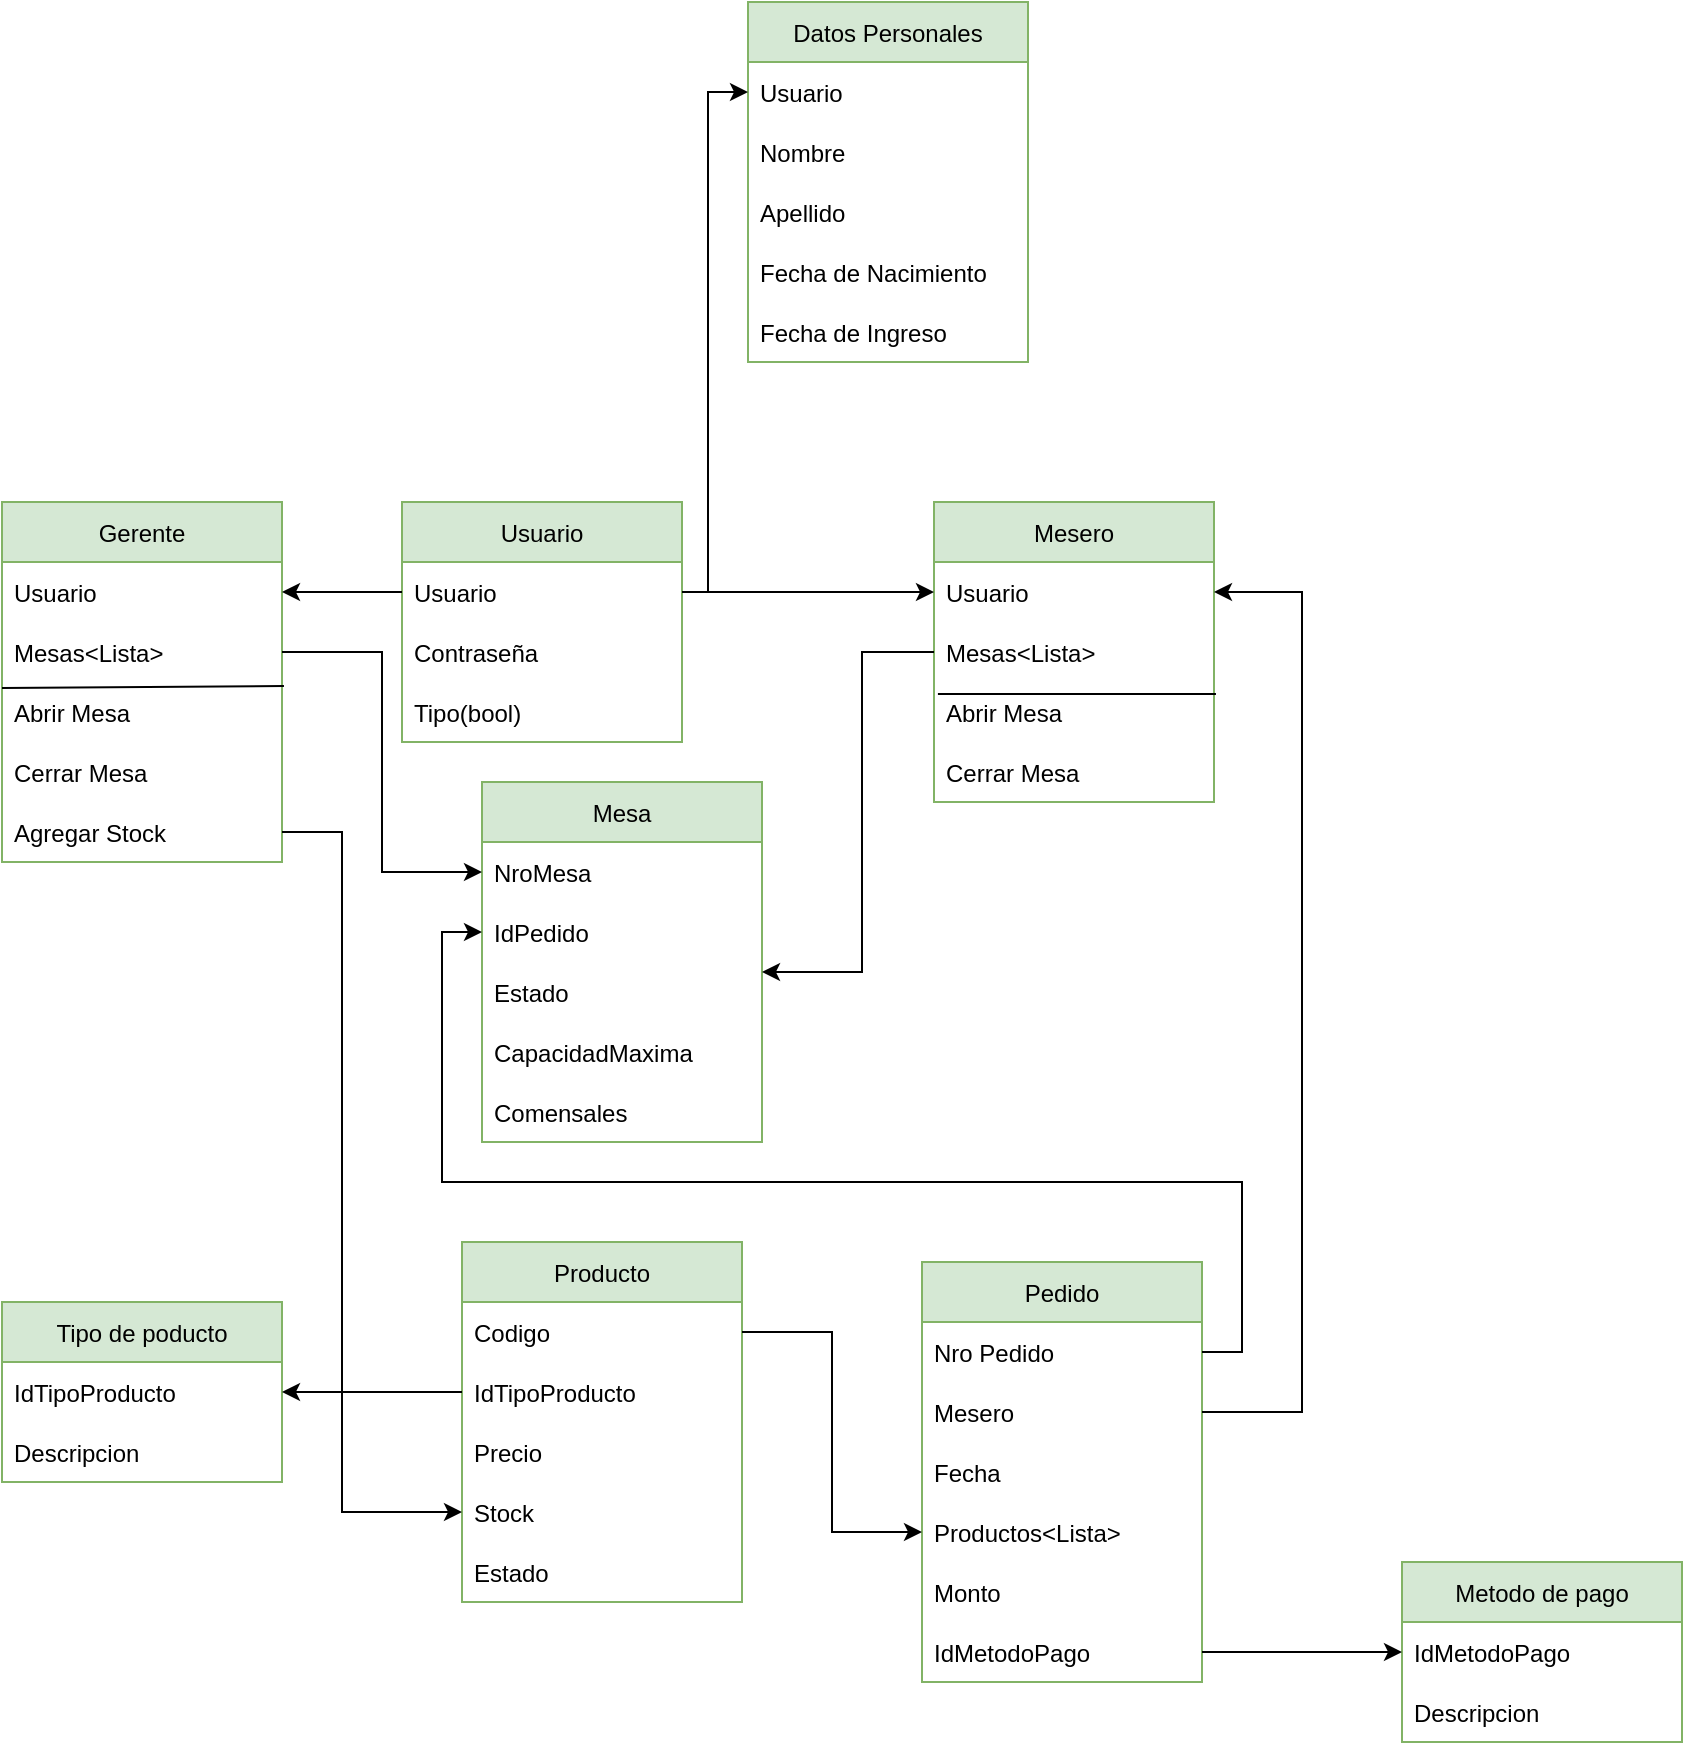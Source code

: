 <mxfile version="15.6.5" type="device" pages="6"><diagram id="xjeiAVcinuv_csWxcYIy" name="Page-1"><mxGraphModel dx="868" dy="1629" grid="1" gridSize="10" guides="1" tooltips="1" connect="1" arrows="1" fold="1" page="1" pageScale="1" pageWidth="827" pageHeight="1169" math="0" shadow="0"><root><mxCell id="0"/><mxCell id="1" parent="0"/><mxCell id="5lKHT9k8_evjGOycA3ev-1" value="Producto" style="swimlane;fontStyle=0;childLayout=stackLayout;horizontal=1;startSize=30;horizontalStack=0;resizeParent=1;resizeParentMax=0;resizeLast=0;collapsible=1;marginBottom=0;hachureGap=4;pointerEvents=0;fillColor=#d5e8d4;strokeColor=#82b366;fontColor=default;" vertex="1" parent="1"><mxGeometry x="590" y="-180" width="140" height="180" as="geometry"/></mxCell><mxCell id="5lKHT9k8_evjGOycA3ev-2" value="Codigo " style="text;strokeColor=none;fillColor=none;align=left;verticalAlign=middle;spacingLeft=4;spacingRight=4;overflow=hidden;points=[[0,0.5],[1,0.5]];portConstraint=eastwest;rotatable=0;" vertex="1" parent="5lKHT9k8_evjGOycA3ev-1"><mxGeometry y="30" width="140" height="30" as="geometry"/></mxCell><mxCell id="5lKHT9k8_evjGOycA3ev-3" value="IdTipoProducto" style="text;strokeColor=none;fillColor=none;align=left;verticalAlign=middle;spacingLeft=4;spacingRight=4;overflow=hidden;points=[[0,0.5],[1,0.5]];portConstraint=eastwest;rotatable=0;fontColor=default;" vertex="1" parent="5lKHT9k8_evjGOycA3ev-1"><mxGeometry y="60" width="140" height="30" as="geometry"/></mxCell><mxCell id="5lKHT9k8_evjGOycA3ev-4" value="Precio" style="text;strokeColor=none;fillColor=none;align=left;verticalAlign=middle;spacingLeft=4;spacingRight=4;overflow=hidden;points=[[0,0.5],[1,0.5]];portConstraint=eastwest;rotatable=0;" vertex="1" parent="5lKHT9k8_evjGOycA3ev-1"><mxGeometry y="90" width="140" height="30" as="geometry"/></mxCell><mxCell id="5lKHT9k8_evjGOycA3ev-5" value="Stock" style="text;strokeColor=none;fillColor=none;align=left;verticalAlign=middle;spacingLeft=4;spacingRight=4;overflow=hidden;points=[[0,0.5],[1,0.5]];portConstraint=eastwest;rotatable=0;" vertex="1" parent="5lKHT9k8_evjGOycA3ev-1"><mxGeometry y="120" width="140" height="30" as="geometry"/></mxCell><mxCell id="5lKHT9k8_evjGOycA3ev-6" value="Estado" style="text;strokeColor=none;fillColor=none;align=left;verticalAlign=middle;spacingLeft=4;spacingRight=4;overflow=hidden;points=[[0,0.5],[1,0.5]];portConstraint=eastwest;rotatable=0;" vertex="1" parent="5lKHT9k8_evjGOycA3ev-1"><mxGeometry y="150" width="140" height="30" as="geometry"/></mxCell><mxCell id="5lKHT9k8_evjGOycA3ev-7" value="Usuario" style="swimlane;fontStyle=0;childLayout=stackLayout;horizontal=1;startSize=30;horizontalStack=0;resizeParent=1;resizeParentMax=0;resizeLast=0;collapsible=1;marginBottom=0;hachureGap=4;pointerEvents=0;fillColor=#d5e8d4;strokeColor=#82b366;fontColor=default;" vertex="1" parent="1"><mxGeometry x="560" y="-550" width="140" height="120" as="geometry"/></mxCell><mxCell id="5lKHT9k8_evjGOycA3ev-8" value="Usuario" style="text;strokeColor=none;fillColor=none;align=left;verticalAlign=middle;spacingLeft=4;spacingRight=4;overflow=hidden;points=[[0,0.5],[1,0.5]];portConstraint=eastwest;rotatable=0;fontColor=default;" vertex="1" parent="5lKHT9k8_evjGOycA3ev-7"><mxGeometry y="30" width="140" height="30" as="geometry"/></mxCell><mxCell id="5lKHT9k8_evjGOycA3ev-9" value="Contraseña" style="text;strokeColor=none;fillColor=none;align=left;verticalAlign=middle;spacingLeft=4;spacingRight=4;overflow=hidden;points=[[0,0.5],[1,0.5]];portConstraint=eastwest;rotatable=0;fontColor=default;" vertex="1" parent="5lKHT9k8_evjGOycA3ev-7"><mxGeometry y="60" width="140" height="30" as="geometry"/></mxCell><mxCell id="5lKHT9k8_evjGOycA3ev-10" value="Tipo(bool)" style="text;strokeColor=none;fillColor=none;align=left;verticalAlign=middle;spacingLeft=4;spacingRight=4;overflow=hidden;points=[[0,0.5],[1,0.5]];portConstraint=eastwest;rotatable=0;fontColor=default;" vertex="1" parent="5lKHT9k8_evjGOycA3ev-7"><mxGeometry y="90" width="140" height="30" as="geometry"/></mxCell><mxCell id="5lKHT9k8_evjGOycA3ev-11" value="Pedido" style="swimlane;fontStyle=0;childLayout=stackLayout;horizontal=1;startSize=30;horizontalStack=0;resizeParent=1;resizeParentMax=0;resizeLast=0;collapsible=1;marginBottom=0;hachureGap=4;pointerEvents=0;fillColor=#d5e8d4;strokeColor=#82b366;fontColor=default;" vertex="1" parent="1"><mxGeometry x="820" y="-170" width="140" height="210" as="geometry"/></mxCell><mxCell id="5lKHT9k8_evjGOycA3ev-12" value="Nro Pedido" style="text;strokeColor=none;fillColor=none;align=left;verticalAlign=middle;spacingLeft=4;spacingRight=4;overflow=hidden;points=[[0,0.5],[1,0.5]];portConstraint=eastwest;rotatable=0;" vertex="1" parent="5lKHT9k8_evjGOycA3ev-11"><mxGeometry y="30" width="140" height="30" as="geometry"/></mxCell><mxCell id="5lKHT9k8_evjGOycA3ev-13" value="Mesero" style="text;strokeColor=none;fillColor=none;align=left;verticalAlign=middle;spacingLeft=4;spacingRight=4;overflow=hidden;points=[[0,0.5],[1,0.5]];portConstraint=eastwest;rotatable=0;fontColor=default;" vertex="1" parent="5lKHT9k8_evjGOycA3ev-11"><mxGeometry y="60" width="140" height="30" as="geometry"/></mxCell><mxCell id="5lKHT9k8_evjGOycA3ev-14" value="Fecha" style="text;strokeColor=none;fillColor=none;align=left;verticalAlign=middle;spacingLeft=4;spacingRight=4;overflow=hidden;points=[[0,0.5],[1,0.5]];portConstraint=eastwest;rotatable=0;" vertex="1" parent="5lKHT9k8_evjGOycA3ev-11"><mxGeometry y="90" width="140" height="30" as="geometry"/></mxCell><mxCell id="5lKHT9k8_evjGOycA3ev-15" value="Productos&lt;Lista&gt;" style="text;strokeColor=none;fillColor=none;align=left;verticalAlign=middle;spacingLeft=4;spacingRight=4;overflow=hidden;points=[[0,0.5],[1,0.5]];portConstraint=eastwest;rotatable=0;fontColor=default;" vertex="1" parent="5lKHT9k8_evjGOycA3ev-11"><mxGeometry y="120" width="140" height="30" as="geometry"/></mxCell><mxCell id="5lKHT9k8_evjGOycA3ev-16" value="Monto" style="text;strokeColor=none;fillColor=none;align=left;verticalAlign=middle;spacingLeft=4;spacingRight=4;overflow=hidden;points=[[0,0.5],[1,0.5]];portConstraint=eastwest;rotatable=0;fontColor=default;" vertex="1" parent="5lKHT9k8_evjGOycA3ev-11"><mxGeometry y="150" width="140" height="30" as="geometry"/></mxCell><mxCell id="Lw-Z33WxwLCq7LiHsktd-5" value="IdMetodoPago" style="text;strokeColor=none;fillColor=none;align=left;verticalAlign=middle;spacingLeft=4;spacingRight=4;overflow=hidden;points=[[0,0.5],[1,0.5]];portConstraint=eastwest;rotatable=0;fontColor=default;" vertex="1" parent="5lKHT9k8_evjGOycA3ev-11"><mxGeometry y="180" width="140" height="30" as="geometry"/></mxCell><mxCell id="5lKHT9k8_evjGOycA3ev-18" value="Mesa" style="swimlane;fontStyle=0;childLayout=stackLayout;horizontal=1;startSize=30;horizontalStack=0;resizeParent=1;resizeParentMax=0;resizeLast=0;collapsible=1;marginBottom=0;fillColor=#d5e8d4;strokeColor=#82b366;fontColor=default;" vertex="1" parent="1"><mxGeometry x="600" y="-410" width="140" height="180" as="geometry"/></mxCell><mxCell id="5lKHT9k8_evjGOycA3ev-19" value="NroMesa" style="text;strokeColor=none;fillColor=none;align=left;verticalAlign=middle;spacingLeft=4;spacingRight=4;overflow=hidden;points=[[0,0.5],[1,0.5]];portConstraint=eastwest;rotatable=0;" vertex="1" parent="5lKHT9k8_evjGOycA3ev-18"><mxGeometry y="30" width="140" height="30" as="geometry"/></mxCell><mxCell id="5lKHT9k8_evjGOycA3ev-20" value="IdPedido" style="text;strokeColor=none;fillColor=none;align=left;verticalAlign=middle;spacingLeft=4;spacingRight=4;overflow=hidden;points=[[0,0.5],[1,0.5]];portConstraint=eastwest;rotatable=0;fontColor=default;" vertex="1" parent="5lKHT9k8_evjGOycA3ev-18"><mxGeometry y="60" width="140" height="30" as="geometry"/></mxCell><mxCell id="5lKHT9k8_evjGOycA3ev-21" value="Estado" style="text;strokeColor=none;fillColor=none;align=left;verticalAlign=middle;spacingLeft=4;spacingRight=4;overflow=hidden;points=[[0,0.5],[1,0.5]];portConstraint=eastwest;rotatable=0;fontColor=default;" vertex="1" parent="5lKHT9k8_evjGOycA3ev-18"><mxGeometry y="90" width="140" height="30" as="geometry"/></mxCell><mxCell id="Lw-Z33WxwLCq7LiHsktd-20" value="CapacidadMaxima" style="text;strokeColor=none;fillColor=none;align=left;verticalAlign=middle;spacingLeft=4;spacingRight=4;overflow=hidden;points=[[0,0.5],[1,0.5]];portConstraint=eastwest;rotatable=0;fontColor=default;" vertex="1" parent="5lKHT9k8_evjGOycA3ev-18"><mxGeometry y="120" width="140" height="30" as="geometry"/></mxCell><mxCell id="Lw-Z33WxwLCq7LiHsktd-21" value="Comensales" style="text;strokeColor=none;fillColor=none;align=left;verticalAlign=middle;spacingLeft=4;spacingRight=4;overflow=hidden;points=[[0,0.5],[1,0.5]];portConstraint=eastwest;rotatable=0;fontColor=default;" vertex="1" parent="5lKHT9k8_evjGOycA3ev-18"><mxGeometry y="150" width="140" height="30" as="geometry"/></mxCell><mxCell id="5lKHT9k8_evjGOycA3ev-22" value="Mesero" style="swimlane;fontStyle=0;childLayout=stackLayout;horizontal=1;startSize=30;horizontalStack=0;resizeParent=1;resizeParentMax=0;resizeLast=0;collapsible=1;marginBottom=0;fillColor=#d5e8d4;strokeColor=#82b366;fontColor=default;" vertex="1" parent="1"><mxGeometry x="826" y="-550" width="140" height="150" as="geometry"/></mxCell><mxCell id="5lKHT9k8_evjGOycA3ev-23" value="Usuario" style="text;strokeColor=none;fillColor=none;align=left;verticalAlign=middle;spacingLeft=4;spacingRight=4;overflow=hidden;points=[[0,0.5],[1,0.5]];portConstraint=eastwest;rotatable=0;fontColor=default;" vertex="1" parent="5lKHT9k8_evjGOycA3ev-22"><mxGeometry y="30" width="140" height="30" as="geometry"/></mxCell><mxCell id="5lKHT9k8_evjGOycA3ev-24" value="Mesas&lt;Lista&gt;" style="text;strokeColor=none;fillColor=none;align=left;verticalAlign=middle;spacingLeft=4;spacingRight=4;overflow=hidden;points=[[0,0.5],[1,0.5]];portConstraint=eastwest;rotatable=0;fontColor=default;" vertex="1" parent="5lKHT9k8_evjGOycA3ev-22"><mxGeometry y="60" width="140" height="30" as="geometry"/></mxCell><mxCell id="Lw-Z33WxwLCq7LiHsktd-1" value="" style="endArrow=none;html=1;rounded=0;labelBackgroundColor=default;fontColor=default;strokeColor=default;exitX=0.014;exitY=0.2;exitDx=0;exitDy=0;exitPerimeter=0;entryX=1.007;entryY=0.2;entryDx=0;entryDy=0;entryPerimeter=0;" edge="1" parent="5lKHT9k8_evjGOycA3ev-22" source="5lKHT9k8_evjGOycA3ev-44" target="5lKHT9k8_evjGOycA3ev-44"><mxGeometry width="50" height="50" relative="1" as="geometry"><mxPoint x="53" y="130" as="sourcePoint"/><mxPoint x="103" y="80" as="targetPoint"/><Array as="points"><mxPoint x="70" y="96"/></Array></mxGeometry></mxCell><mxCell id="5lKHT9k8_evjGOycA3ev-44" value="Abrir Mesa" style="text;strokeColor=none;fillColor=none;align=left;verticalAlign=middle;spacingLeft=4;spacingRight=4;overflow=hidden;points=[[0,0.5],[1,0.5]];portConstraint=eastwest;rotatable=0;fontColor=default;" vertex="1" parent="5lKHT9k8_evjGOycA3ev-22"><mxGeometry y="90" width="140" height="30" as="geometry"/></mxCell><mxCell id="5lKHT9k8_evjGOycA3ev-45" value="Cerrar Mesa" style="text;strokeColor=none;fillColor=none;align=left;verticalAlign=middle;spacingLeft=4;spacingRight=4;overflow=hidden;points=[[0,0.5],[1,0.5]];portConstraint=eastwest;rotatable=0;fontColor=default;" vertex="1" parent="5lKHT9k8_evjGOycA3ev-22"><mxGeometry y="120" width="140" height="30" as="geometry"/></mxCell><mxCell id="5lKHT9k8_evjGOycA3ev-25" value="Gerente" style="swimlane;fontStyle=0;childLayout=stackLayout;horizontal=1;startSize=30;horizontalStack=0;resizeParent=1;resizeParentMax=0;resizeLast=0;collapsible=1;marginBottom=0;fillColor=#d5e8d4;strokeColor=#82b366;fontColor=default;" vertex="1" parent="1"><mxGeometry x="360" y="-550" width="140" height="180" as="geometry"/></mxCell><mxCell id="5lKHT9k8_evjGOycA3ev-26" value="Usuario" style="text;strokeColor=none;fillColor=none;align=left;verticalAlign=middle;spacingLeft=4;spacingRight=4;overflow=hidden;points=[[0,0.5],[1,0.5]];portConstraint=eastwest;rotatable=0;fontColor=default;" vertex="1" parent="5lKHT9k8_evjGOycA3ev-25"><mxGeometry y="30" width="140" height="30" as="geometry"/></mxCell><mxCell id="5lKHT9k8_evjGOycA3ev-50" value="" style="endArrow=none;html=1;rounded=0;labelBackgroundColor=default;fontColor=default;strokeColor=default;entryX=1.007;entryY=0.067;entryDx=0;entryDy=0;entryPerimeter=0;exitX=0;exitY=0.1;exitDx=0;exitDy=0;exitPerimeter=0;" edge="1" parent="5lKHT9k8_evjGOycA3ev-25" source="5lKHT9k8_evjGOycA3ev-48" target="5lKHT9k8_evjGOycA3ev-48"><mxGeometry width="50" height="50" relative="1" as="geometry"><mxPoint x="50" y="110" as="sourcePoint"/><mxPoint x="100" y="60" as="targetPoint"/></mxGeometry></mxCell><mxCell id="5lKHT9k8_evjGOycA3ev-46" value="Mesas&lt;Lista&gt;" style="text;strokeColor=none;fillColor=none;align=left;verticalAlign=middle;spacingLeft=4;spacingRight=4;overflow=hidden;points=[[0,0.5],[1,0.5]];portConstraint=eastwest;rotatable=0;fontColor=default;" vertex="1" parent="5lKHT9k8_evjGOycA3ev-25"><mxGeometry y="60" width="140" height="30" as="geometry"/></mxCell><mxCell id="5lKHT9k8_evjGOycA3ev-48" value="Abrir Mesa" style="text;strokeColor=none;fillColor=none;align=left;verticalAlign=middle;spacingLeft=4;spacingRight=4;overflow=hidden;points=[[0,0.5],[1,0.5]];portConstraint=eastwest;rotatable=0;fontColor=default;" vertex="1" parent="5lKHT9k8_evjGOycA3ev-25"><mxGeometry y="90" width="140" height="30" as="geometry"/></mxCell><mxCell id="5lKHT9k8_evjGOycA3ev-47" value="Cerrar Mesa" style="text;strokeColor=none;fillColor=none;align=left;verticalAlign=middle;spacingLeft=4;spacingRight=4;overflow=hidden;points=[[0,0.5],[1,0.5]];portConstraint=eastwest;rotatable=0;fontColor=default;" vertex="1" parent="5lKHT9k8_evjGOycA3ev-25"><mxGeometry y="120" width="140" height="30" as="geometry"/></mxCell><mxCell id="Lw-Z33WxwLCq7LiHsktd-14" value="Agregar Stock" style="text;strokeColor=none;fillColor=none;align=left;verticalAlign=middle;spacingLeft=4;spacingRight=4;overflow=hidden;points=[[0,0.5],[1,0.5]];portConstraint=eastwest;rotatable=0;fontColor=default;" vertex="1" parent="5lKHT9k8_evjGOycA3ev-25"><mxGeometry y="150" width="140" height="30" as="geometry"/></mxCell><mxCell id="5lKHT9k8_evjGOycA3ev-27" style="edgeStyle=orthogonalEdgeStyle;rounded=0;orthogonalLoop=1;jettySize=auto;html=1;exitX=1;exitY=0.5;exitDx=0;exitDy=0;entryX=0;entryY=0.5;entryDx=0;entryDy=0;fontColor=default;" edge="1" parent="1" source="5lKHT9k8_evjGOycA3ev-8" target="5lKHT9k8_evjGOycA3ev-23"><mxGeometry relative="1" as="geometry"/></mxCell><mxCell id="5lKHT9k8_evjGOycA3ev-28" style="edgeStyle=orthogonalEdgeStyle;rounded=0;orthogonalLoop=1;jettySize=auto;html=1;exitX=0;exitY=0.5;exitDx=0;exitDy=0;fontColor=default;" edge="1" parent="1" source="5lKHT9k8_evjGOycA3ev-8" target="5lKHT9k8_evjGOycA3ev-26"><mxGeometry relative="1" as="geometry"/></mxCell><mxCell id="5lKHT9k8_evjGOycA3ev-29" style="edgeStyle=orthogonalEdgeStyle;rounded=0;orthogonalLoop=1;jettySize=auto;html=1;exitX=1;exitY=0.5;exitDx=0;exitDy=0;entryX=0;entryY=0.5;entryDx=0;entryDy=0;fontColor=default;strokeColor=default;labelBackgroundColor=default;" edge="1" parent="1" source="5lKHT9k8_evjGOycA3ev-12" target="5lKHT9k8_evjGOycA3ev-20"><mxGeometry relative="1" as="geometry"><Array as="points"><mxPoint x="980" y="-125"/><mxPoint x="980" y="-210"/><mxPoint x="580" y="-210"/><mxPoint x="580" y="-335"/></Array></mxGeometry></mxCell><mxCell id="5lKHT9k8_evjGOycA3ev-30" style="edgeStyle=orthogonalEdgeStyle;rounded=0;orthogonalLoop=1;jettySize=auto;html=1;exitX=1;exitY=0.5;exitDx=0;exitDy=0;fontColor=default;" edge="1" parent="1" source="5lKHT9k8_evjGOycA3ev-2" target="5lKHT9k8_evjGOycA3ev-15"><mxGeometry relative="1" as="geometry"/></mxCell><mxCell id="5lKHT9k8_evjGOycA3ev-31" style="edgeStyle=orthogonalEdgeStyle;rounded=0;orthogonalLoop=1;jettySize=auto;html=1;exitX=0;exitY=0.5;exitDx=0;exitDy=0;fontColor=default;strokeColor=default;labelBackgroundColor=default;" edge="1" parent="1" source="5lKHT9k8_evjGOycA3ev-24"><mxGeometry relative="1" as="geometry"><mxPoint x="740" y="-315" as="targetPoint"/><Array as="points"><mxPoint x="790" y="-475"/><mxPoint x="790" y="-315"/></Array></mxGeometry></mxCell><mxCell id="5lKHT9k8_evjGOycA3ev-32" style="edgeStyle=orthogonalEdgeStyle;rounded=0;orthogonalLoop=1;jettySize=auto;html=1;exitX=1;exitY=0.5;exitDx=0;exitDy=0;entryX=1;entryY=0.5;entryDx=0;entryDy=0;fontColor=default;strokeColor=default;labelBackgroundColor=default;" edge="1" parent="1" source="5lKHT9k8_evjGOycA3ev-13" target="5lKHT9k8_evjGOycA3ev-23"><mxGeometry relative="1" as="geometry"><Array as="points"><mxPoint x="1010" y="-95"/><mxPoint x="1010" y="-505"/></Array></mxGeometry></mxCell><mxCell id="5lKHT9k8_evjGOycA3ev-36" value="Datos Personales" style="swimlane;fontStyle=0;childLayout=stackLayout;horizontal=1;startSize=30;horizontalStack=0;resizeParent=1;resizeParentMax=0;resizeLast=0;collapsible=1;marginBottom=0;hachureGap=4;pointerEvents=0;fillColor=#d5e8d4;strokeColor=#82b366;fontColor=default;" vertex="1" parent="1"><mxGeometry x="733" y="-800" width="140" height="180" as="geometry"/></mxCell><mxCell id="5lKHT9k8_evjGOycA3ev-37" value="Usuario" style="text;strokeColor=none;fillColor=none;align=left;verticalAlign=middle;spacingLeft=4;spacingRight=4;overflow=hidden;points=[[0,0.5],[1,0.5]];portConstraint=eastwest;rotatable=0;fontColor=default;" vertex="1" parent="5lKHT9k8_evjGOycA3ev-36"><mxGeometry y="30" width="140" height="30" as="geometry"/></mxCell><mxCell id="5lKHT9k8_evjGOycA3ev-38" value="Nombre" style="text;strokeColor=none;fillColor=none;align=left;verticalAlign=middle;spacingLeft=4;spacingRight=4;overflow=hidden;points=[[0,0.5],[1,0.5]];portConstraint=eastwest;rotatable=0;fontColor=default;" vertex="1" parent="5lKHT9k8_evjGOycA3ev-36"><mxGeometry y="60" width="140" height="30" as="geometry"/></mxCell><mxCell id="5lKHT9k8_evjGOycA3ev-39" value="Apellido" style="text;strokeColor=none;fillColor=none;align=left;verticalAlign=middle;spacingLeft=4;spacingRight=4;overflow=hidden;points=[[0,0.5],[1,0.5]];portConstraint=eastwest;rotatable=0;fontColor=default;" vertex="1" parent="5lKHT9k8_evjGOycA3ev-36"><mxGeometry y="90" width="140" height="30" as="geometry"/></mxCell><mxCell id="5lKHT9k8_evjGOycA3ev-40" value="Fecha de Nacimiento" style="text;strokeColor=none;fillColor=none;align=left;verticalAlign=middle;spacingLeft=4;spacingRight=4;overflow=hidden;points=[[0,0.5],[1,0.5]];portConstraint=eastwest;rotatable=0;fontColor=default;" vertex="1" parent="5lKHT9k8_evjGOycA3ev-36"><mxGeometry y="120" width="140" height="30" as="geometry"/></mxCell><mxCell id="5lKHT9k8_evjGOycA3ev-41" value="Fecha de Ingreso" style="text;strokeColor=none;fillColor=none;align=left;verticalAlign=middle;spacingLeft=4;spacingRight=4;overflow=hidden;points=[[0,0.5],[1,0.5]];portConstraint=eastwest;rotatable=0;fontColor=default;" vertex="1" parent="5lKHT9k8_evjGOycA3ev-36"><mxGeometry y="150" width="140" height="30" as="geometry"/></mxCell><mxCell id="5lKHT9k8_evjGOycA3ev-43" style="edgeStyle=orthogonalEdgeStyle;rounded=0;orthogonalLoop=1;jettySize=auto;html=1;entryX=0;entryY=0.5;entryDx=0;entryDy=0;fontColor=default;strokeColor=default;labelBackgroundColor=default;" edge="1" parent="1" source="5lKHT9k8_evjGOycA3ev-8" target="5lKHT9k8_evjGOycA3ev-37"><mxGeometry relative="1" as="geometry"><Array as="points"><mxPoint x="713" y="-505"/><mxPoint x="713" y="-755"/></Array></mxGeometry></mxCell><mxCell id="Lw-Z33WxwLCq7LiHsktd-3" style="edgeStyle=orthogonalEdgeStyle;rounded=0;orthogonalLoop=1;jettySize=auto;html=1;entryX=0;entryY=0.5;entryDx=0;entryDy=0;labelBackgroundColor=default;fontColor=default;strokeColor=default;" edge="1" parent="1" source="5lKHT9k8_evjGOycA3ev-46" target="5lKHT9k8_evjGOycA3ev-19"><mxGeometry relative="1" as="geometry"/></mxCell><mxCell id="Lw-Z33WxwLCq7LiHsktd-6" value="Metodo de pago" style="swimlane;fontStyle=0;childLayout=stackLayout;horizontal=1;startSize=30;horizontalStack=0;resizeParent=1;resizeParentMax=0;resizeLast=0;collapsible=1;marginBottom=0;hachureGap=4;pointerEvents=0;fillColor=#d5e8d4;strokeColor=#82b366;fontColor=default;" vertex="1" parent="1"><mxGeometry x="1060" y="-20" width="140" height="90" as="geometry"/></mxCell><mxCell id="Lw-Z33WxwLCq7LiHsktd-7" value="IdMetodoPago" style="text;strokeColor=none;fillColor=none;align=left;verticalAlign=middle;spacingLeft=4;spacingRight=4;overflow=hidden;points=[[0,0.5],[1,0.5]];portConstraint=eastwest;rotatable=0;fontColor=default;" vertex="1" parent="Lw-Z33WxwLCq7LiHsktd-6"><mxGeometry y="30" width="140" height="30" as="geometry"/></mxCell><mxCell id="Lw-Z33WxwLCq7LiHsktd-8" value="Descripcion" style="text;strokeColor=none;fillColor=none;align=left;verticalAlign=middle;spacingLeft=4;spacingRight=4;overflow=hidden;points=[[0,0.5],[1,0.5]];portConstraint=eastwest;rotatable=0;fontColor=default;" vertex="1" parent="Lw-Z33WxwLCq7LiHsktd-6"><mxGeometry y="60" width="140" height="30" as="geometry"/></mxCell><mxCell id="Lw-Z33WxwLCq7LiHsktd-13" style="edgeStyle=orthogonalEdgeStyle;rounded=0;orthogonalLoop=1;jettySize=auto;html=1;exitX=1;exitY=0.5;exitDx=0;exitDy=0;entryX=0;entryY=0.5;entryDx=0;entryDy=0;labelBackgroundColor=default;fontColor=default;strokeColor=default;" edge="1" parent="1" source="Lw-Z33WxwLCq7LiHsktd-5" target="Lw-Z33WxwLCq7LiHsktd-7"><mxGeometry relative="1" as="geometry"><Array as="points"><mxPoint x="1040" y="25"/><mxPoint x="1040" y="25"/></Array></mxGeometry></mxCell><mxCell id="Lw-Z33WxwLCq7LiHsktd-15" style="edgeStyle=orthogonalEdgeStyle;rounded=0;orthogonalLoop=1;jettySize=auto;html=1;entryX=0;entryY=0.5;entryDx=0;entryDy=0;labelBackgroundColor=default;fontColor=default;strokeColor=default;" edge="1" parent="1" source="Lw-Z33WxwLCq7LiHsktd-14" target="5lKHT9k8_evjGOycA3ev-5"><mxGeometry relative="1" as="geometry"><Array as="points"><mxPoint x="530" y="-385"/><mxPoint x="530" y="-45"/></Array></mxGeometry></mxCell><mxCell id="Lw-Z33WxwLCq7LiHsktd-16" value="Tipo de poducto" style="swimlane;fontStyle=0;childLayout=stackLayout;horizontal=1;startSize=30;horizontalStack=0;resizeParent=1;resizeParentMax=0;resizeLast=0;collapsible=1;marginBottom=0;hachureGap=4;pointerEvents=0;fillColor=#d5e8d4;strokeColor=#82b366;fontColor=default;" vertex="1" parent="1"><mxGeometry x="360" y="-150" width="140" height="90" as="geometry"/></mxCell><mxCell id="Lw-Z33WxwLCq7LiHsktd-17" value="IdTipoProducto" style="text;strokeColor=none;fillColor=none;align=left;verticalAlign=middle;spacingLeft=4;spacingRight=4;overflow=hidden;points=[[0,0.5],[1,0.5]];portConstraint=eastwest;rotatable=0;fontColor=default;" vertex="1" parent="Lw-Z33WxwLCq7LiHsktd-16"><mxGeometry y="30" width="140" height="30" as="geometry"/></mxCell><mxCell id="Lw-Z33WxwLCq7LiHsktd-18" value="Descripcion" style="text;strokeColor=none;fillColor=none;align=left;verticalAlign=middle;spacingLeft=4;spacingRight=4;overflow=hidden;points=[[0,0.5],[1,0.5]];portConstraint=eastwest;rotatable=0;fontColor=default;" vertex="1" parent="Lw-Z33WxwLCq7LiHsktd-16"><mxGeometry y="60" width="140" height="30" as="geometry"/></mxCell><mxCell id="Lw-Z33WxwLCq7LiHsktd-19" style="edgeStyle=orthogonalEdgeStyle;rounded=0;orthogonalLoop=1;jettySize=auto;html=1;entryX=1;entryY=0.5;entryDx=0;entryDy=0;labelBackgroundColor=default;fontColor=default;strokeColor=default;" edge="1" parent="1" source="5lKHT9k8_evjGOycA3ev-3" target="Lw-Z33WxwLCq7LiHsktd-16"><mxGeometry relative="1" as="geometry"/></mxCell></root></mxGraphModel></diagram><diagram name="Cargar Articulos" id="iP1UJZD_Bs8-grIRIgjC"><mxGraphModel dx="868" dy="460" grid="1" gridSize="10" guides="1" tooltips="1" connect="1" arrows="1" fold="1" page="1" pageScale="1" pageWidth="827" pageHeight="1169" math="0" shadow="0"><root><mxCell id="obA_AmkxarNyRyRmzh_2-0"/><mxCell id="obA_AmkxarNyRyRmzh_2-1" parent="obA_AmkxarNyRyRmzh_2-0"/><mxCell id="ep7UvVVwRY5U7bKQCNIK-9" value="" style="swimlane;startSize=0;" parent="obA_AmkxarNyRyRmzh_2-1" vertex="1"><mxGeometry x="100" y="40" width="700" height="450" as="geometry"/></mxCell><mxCell id="ep7UvVVwRY5U7bKQCNIK-10" value="" style="ellipse;whiteSpace=wrap;html=1;aspect=fixed;" parent="ep7UvVVwRY5U7bKQCNIK-9" vertex="1"><mxGeometry x="-80" y="70" width="170" height="170" as="geometry"/></mxCell><mxCell id="ep7UvVVwRY5U7bKQCNIK-0" value="Ingresar codigo de articulo" style="shape=trapezoid;perimeter=trapezoidPerimeter;whiteSpace=wrap;html=1;fixedSize=1;" parent="ep7UvVVwRY5U7bKQCNIK-9" vertex="1"><mxGeometry x="210" y="40" width="280" height="40" as="geometry"/></mxCell><mxCell id="ep7UvVVwRY5U7bKQCNIK-1" value="" style="shape=trapezoid;perimeter=trapezoidPerimeter;whiteSpace=wrap;html=1;fixedSize=1;rotation=-180;" parent="ep7UvVVwRY5U7bKQCNIK-9" vertex="1"><mxGeometry x="290" y="90" width="120" height="40" as="geometry"/></mxCell><mxCell id="ep7UvVVwRY5U7bKQCNIK-2" value="&lt;span style=&quot;background-color: rgb(255 , 255 , 255)&quot;&gt;codArt&lt;/span&gt;" style="text;html=1;strokeColor=none;fillColor=none;align=center;verticalAlign=middle;whiteSpace=wrap;rounded=0;" parent="ep7UvVVwRY5U7bKQCNIK-9" vertex="1"><mxGeometry x="330" y="100" width="40" height="20" as="geometry"/></mxCell><mxCell id="ep7UvVVwRY5U7bKQCNIK-6" value="Ingresar codigo de articulo" style="shape=trapezoid;perimeter=trapezoidPerimeter;whiteSpace=wrap;html=1;fixedSize=1;" parent="ep7UvVVwRY5U7bKQCNIK-9" vertex="1"><mxGeometry x="210" y="140" width="280" height="40" as="geometry"/></mxCell><mxCell id="ep7UvVVwRY5U7bKQCNIK-7" value="" style="shape=trapezoid;perimeter=trapezoidPerimeter;whiteSpace=wrap;html=1;fixedSize=1;rotation=-180;" parent="ep7UvVVwRY5U7bKQCNIK-9" vertex="1"><mxGeometry x="290" y="190" width="120" height="40" as="geometry"/></mxCell><mxCell id="ep7UvVVwRY5U7bKQCNIK-8" value="&lt;span style=&quot;background-color: rgb(255 , 255 , 255)&quot;&gt;catArt&lt;/span&gt;" style="text;html=1;strokeColor=none;fillColor=none;align=center;verticalAlign=middle;whiteSpace=wrap;rounded=0;" parent="ep7UvVVwRY5U7bKQCNIK-9" vertex="1"><mxGeometry x="330" y="200" width="40" height="20" as="geometry"/></mxCell><mxCell id="ep7UvVVwRY5U7bKQCNIK-14" value="Ingresar precio del articulo" style="shape=trapezoid;perimeter=trapezoidPerimeter;whiteSpace=wrap;html=1;fixedSize=1;" parent="ep7UvVVwRY5U7bKQCNIK-9" vertex="1"><mxGeometry x="210" y="240" width="280" height="40" as="geometry"/></mxCell><mxCell id="ep7UvVVwRY5U7bKQCNIK-15" value="" style="shape=trapezoid;perimeter=trapezoidPerimeter;whiteSpace=wrap;html=1;fixedSize=1;rotation=-180;" parent="ep7UvVVwRY5U7bKQCNIK-9" vertex="1"><mxGeometry x="290" y="290" width="120" height="40" as="geometry"/></mxCell><mxCell id="ep7UvVVwRY5U7bKQCNIK-16" value="&lt;span style=&quot;background-color: rgb(255 , 255 , 255)&quot;&gt;precio&lt;/span&gt;" style="text;html=1;strokeColor=none;fillColor=none;align=center;verticalAlign=middle;whiteSpace=wrap;rounded=0;" parent="ep7UvVVwRY5U7bKQCNIK-9" vertex="1"><mxGeometry x="330" y="300" width="40" height="20" as="geometry"/></mxCell><mxCell id="ep7UvVVwRY5U7bKQCNIK-17" value="matArt[catArt-1][codArt-1]=precio" style="rounded=0;whiteSpace=wrap;html=1;" parent="ep7UvVVwRY5U7bKQCNIK-9" vertex="1"><mxGeometry x="180" y="360" width="320" height="60" as="geometry"/></mxCell><mxCell id="ep7UvVVwRY5U7bKQCNIK-18" value="&lt;b&gt;&lt;font style=&quot;font-size: 14px&quot;&gt;I&lt;/font&gt;&lt;/b&gt;" style="text;html=1;strokeColor=none;fillColor=none;align=center;verticalAlign=middle;whiteSpace=wrap;rounded=0;" parent="ep7UvVVwRY5U7bKQCNIK-9" vertex="1"><mxGeometry x="-20" y="90" width="40" height="20" as="geometry"/></mxCell><mxCell id="ep7UvVVwRY5U7bKQCNIK-19" value="&lt;b&gt;&lt;font style=&quot;font-size: 14px&quot;&gt;0&lt;/font&gt;&lt;/b&gt;" style="text;html=1;strokeColor=none;fillColor=none;align=center;verticalAlign=middle;whiteSpace=wrap;rounded=0;" parent="ep7UvVVwRY5U7bKQCNIK-9" vertex="1"><mxGeometry x="-70" y="160" width="40" height="20" as="geometry"/></mxCell><mxCell id="ep7UvVVwRY5U7bKQCNIK-20" value="&lt;b&gt;&lt;font style=&quot;font-size: 14px&quot;&gt;++&lt;/font&gt;&lt;/b&gt;" style="text;html=1;strokeColor=none;fillColor=none;align=center;verticalAlign=middle;whiteSpace=wrap;rounded=0;" parent="ep7UvVVwRY5U7bKQCNIK-9" vertex="1"><mxGeometry x="50" y="160" width="40" height="20" as="geometry"/></mxCell><mxCell id="ep7UvVVwRY5U7bKQCNIK-21" value="&lt;b&gt;&lt;font style=&quot;font-size: 14px&quot;&gt;&amp;lt;200&lt;/font&gt;&lt;/b&gt;" style="text;html=1;strokeColor=none;fillColor=none;align=center;verticalAlign=middle;whiteSpace=wrap;rounded=0;" parent="ep7UvVVwRY5U7bKQCNIK-9" vertex="1"><mxGeometry x="-15" y="160" width="40" height="20" as="geometry"/></mxCell><mxCell id="ep7UvVVwRY5U7bKQCNIK-27" value="" style="endArrow=none;html=1;exitX=0.5;exitY=0;exitDx=0;exitDy=0;" parent="ep7UvVVwRY5U7bKQCNIK-9" source="ep7UvVVwRY5U7bKQCNIK-7" target="ep7UvVVwRY5U7bKQCNIK-14" edge="1"><mxGeometry width="50" height="50" relative="1" as="geometry"><mxPoint x="330" y="340" as="sourcePoint"/><mxPoint x="380" y="290" as="targetPoint"/></mxGeometry></mxCell><mxCell id="ep7UvVVwRY5U7bKQCNIK-28" value="" style="endArrow=none;html=1;entryX=0.5;entryY=1;entryDx=0;entryDy=0;exitX=0.5;exitY=1;exitDx=0;exitDy=0;" parent="ep7UvVVwRY5U7bKQCNIK-9" source="ep7UvVVwRY5U7bKQCNIK-15" target="ep7UvVVwRY5U7bKQCNIK-14" edge="1"><mxGeometry width="50" height="50" relative="1" as="geometry"><mxPoint x="330" y="340" as="sourcePoint"/><mxPoint x="380" y="290" as="targetPoint"/></mxGeometry></mxCell><mxCell id="ep7UvVVwRY5U7bKQCNIK-29" value="" style="endArrow=none;html=1;entryX=0.5;entryY=0;entryDx=0;entryDy=0;exitX=0.534;exitY=0.015;exitDx=0;exitDy=0;exitPerimeter=0;" parent="ep7UvVVwRY5U7bKQCNIK-9" source="ep7UvVVwRY5U7bKQCNIK-17" target="ep7UvVVwRY5U7bKQCNIK-15" edge="1"><mxGeometry width="50" height="50" relative="1" as="geometry"><mxPoint x="330" y="340" as="sourcePoint"/><mxPoint x="380" y="290" as="targetPoint"/></mxGeometry></mxCell><mxCell id="ep7UvVVwRY5U7bKQCNIK-11" value="" style="endArrow=none;html=1;entryX=0.953;entryY=0.3;entryDx=0;entryDy=0;entryPerimeter=0;" parent="obA_AmkxarNyRyRmzh_2-1" target="ep7UvVVwRY5U7bKQCNIK-10" edge="1"><mxGeometry width="50" height="50" relative="1" as="geometry"><mxPoint x="30" y="160" as="sourcePoint"/><mxPoint x="440" y="370" as="targetPoint"/></mxGeometry></mxCell><mxCell id="ep7UvVVwRY5U7bKQCNIK-12" value="" style="endArrow=none;html=1;" parent="obA_AmkxarNyRyRmzh_2-1" edge="1"><mxGeometry width="50" height="50" relative="1" as="geometry"><mxPoint x="70" y="160" as="sourcePoint"/><mxPoint x="70" y="270" as="targetPoint"/></mxGeometry></mxCell><mxCell id="ep7UvVVwRY5U7bKQCNIK-13" value="" style="endArrow=none;html=1;" parent="obA_AmkxarNyRyRmzh_2-1" edge="1"><mxGeometry width="50" height="50" relative="1" as="geometry"><mxPoint x="140" y="160" as="sourcePoint"/><mxPoint x="140" y="270" as="targetPoint"/></mxGeometry></mxCell><mxCell id="ep7UvVVwRY5U7bKQCNIK-22" value="" style="endArrow=none;html=1;entryX=0.5;entryY=1;entryDx=0;entryDy=0;" parent="obA_AmkxarNyRyRmzh_2-1" target="ep7UvVVwRY5U7bKQCNIK-0" edge="1"><mxGeometry width="50" height="50" relative="1" as="geometry"><mxPoint x="450" y="130" as="sourcePoint"/><mxPoint x="440" y="360" as="targetPoint"/></mxGeometry></mxCell><mxCell id="ep7UvVVwRY5U7bKQCNIK-23" value="" style="endArrow=none;html=1;entryX=0.5;entryY=0;entryDx=0;entryDy=0;" parent="obA_AmkxarNyRyRmzh_2-1" target="ep7UvVVwRY5U7bKQCNIK-1" edge="1"><mxGeometry width="50" height="50" relative="1" as="geometry"><mxPoint x="450" y="180" as="sourcePoint"/><mxPoint x="440" y="360" as="targetPoint"/></mxGeometry></mxCell><mxCell id="ep7UvVVwRY5U7bKQCNIK-26" value="" style="endArrow=none;html=1;entryX=0.5;entryY=1;entryDx=0;entryDy=0;" parent="obA_AmkxarNyRyRmzh_2-1" target="ep7UvVVwRY5U7bKQCNIK-6" edge="1"><mxGeometry width="50" height="50" relative="1" as="geometry"><mxPoint x="450" y="230" as="sourcePoint"/><mxPoint x="480" y="330" as="targetPoint"/></mxGeometry></mxCell></root></mxGraphModel></diagram><diagram name="CargaLote2" id="LzZ7_DxSFsPtvm6w9-_n"><mxGraphModel dx="868" dy="460" grid="1" gridSize="10" guides="1" tooltips="1" connect="1" arrows="1" fold="1" page="1" pageScale="1" pageWidth="827" pageHeight="1169" math="0" shadow="0"><root><mxCell id="QOjodbXsDXukCHNXEgFU-0"/><mxCell id="QOjodbXsDXukCHNXEgFU-1" parent="QOjodbXsDXukCHNXEgFU-0"/><mxCell id="XLnxMMeFoGyEgst29wGr-0" value="mVta!=0" style="swimlane;" parent="QOjodbXsDXukCHNXEgFU-1" vertex="1"><mxGeometry x="120" y="240" width="600" height="420" as="geometry"/></mxCell><mxCell id="XLnxMMeFoGyEgst29wGr-4" value="" style="shape=trapezoid;perimeter=trapezoidPerimeter;whiteSpace=wrap;html=1;fixedSize=1;rotation=-180;" parent="XLnxMMeFoGyEgst29wGr-0" vertex="1"><mxGeometry x="240" y="60" width="120" height="30" as="geometry"/></mxCell><mxCell id="XLnxMMeFoGyEgst29wGr-6" value="" style="shape=trapezoid;perimeter=trapezoidPerimeter;whiteSpace=wrap;html=1;fixedSize=1;rotation=-180;" parent="XLnxMMeFoGyEgst29wGr-0" vertex="1"><mxGeometry x="240" y="150" width="120" height="30" as="geometry"/></mxCell><mxCell id="XLnxMMeFoGyEgst29wGr-5" value="" style="shape=trapezoid;perimeter=trapezoidPerimeter;whiteSpace=wrap;html=1;fixedSize=1;rotation=-180;" parent="XLnxMMeFoGyEgst29wGr-0" vertex="1"><mxGeometry x="240" y="105" width="120" height="30" as="geometry"/></mxCell><mxCell id="XLnxMMeFoGyEgst29wGr-7" value="codArt" style="text;html=1;strokeColor=none;fillColor=none;align=center;verticalAlign=middle;whiteSpace=wrap;rounded=0;" parent="XLnxMMeFoGyEgst29wGr-0" vertex="1"><mxGeometry x="280" y="65" width="40" height="20" as="geometry"/></mxCell><mxCell id="XLnxMMeFoGyEgst29wGr-8" value="nVend" style="text;html=1;strokeColor=none;fillColor=none;align=center;verticalAlign=middle;whiteSpace=wrap;rounded=0;" parent="XLnxMMeFoGyEgst29wGr-0" vertex="1"><mxGeometry x="280" y="110" width="40" height="20" as="geometry"/></mxCell><mxCell id="XLnxMMeFoGyEgst29wGr-9" value="cVend" style="text;html=1;strokeColor=none;fillColor=none;align=center;verticalAlign=middle;whiteSpace=wrap;rounded=0;" parent="XLnxMMeFoGyEgst29wGr-0" vertex="1"><mxGeometry x="280" y="155" width="40" height="20" as="geometry"/></mxCell><mxCell id="XLnxMMeFoGyEgst29wGr-10" value="monto=cVend*buscarPrecio(codArt)" style="rounded=0;whiteSpace=wrap;html=1;" parent="XLnxMMeFoGyEgst29wGr-0" vertex="1"><mxGeometry x="179" y="200" width="230" height="30" as="geometry"/></mxCell><mxCell id="XLnxMMeFoGyEgst29wGr-11" value="" style="endArrow=none;html=1;entryX=0.5;entryY=0;entryDx=0;entryDy=0;exitX=0.5;exitY=0;exitDx=0;exitDy=0;" parent="XLnxMMeFoGyEgst29wGr-0" source="XLnxMMeFoGyEgst29wGr-10" target="XLnxMMeFoGyEgst29wGr-6" edge="1"><mxGeometry width="50" height="50" relative="1" as="geometry"><mxPoint x="260" y="270" as="sourcePoint"/><mxPoint x="310" y="220" as="targetPoint"/></mxGeometry></mxCell><mxCell id="d8IdshcQfwaP5ewucW3J-0" value="vendedores[mVta-1][nVend-1]=monto" style="rounded=0;whiteSpace=wrap;html=1;" parent="XLnxMMeFoGyEgst29wGr-0" vertex="1"><mxGeometry x="180" y="250" width="230" height="60" as="geometry"/></mxCell><mxCell id="XLnxMMeFoGyEgst29wGr-1" value="Ingresar mes de la venta" style="shape=trapezoid;perimeter=trapezoidPerimeter;whiteSpace=wrap;html=1;fixedSize=1;" parent="QOjodbXsDXukCHNXEgFU-1" vertex="1"><mxGeometry x="264" y="120" width="280" height="44.21" as="geometry"/></mxCell><mxCell id="XLnxMMeFoGyEgst29wGr-2" value="" style="shape=trapezoid;perimeter=trapezoidPerimeter;whiteSpace=wrap;html=1;fixedSize=1;rotation=-180;" parent="QOjodbXsDXukCHNXEgFU-1" vertex="1"><mxGeometry x="264" y="170" width="280" height="40" as="geometry"/></mxCell><mxCell id="XLnxMMeFoGyEgst29wGr-3" value="mesVta" style="text;html=1;strokeColor=none;fillColor=none;align=center;verticalAlign=middle;whiteSpace=wrap;rounded=0;" parent="QOjodbXsDXukCHNXEgFU-1" vertex="1"><mxGeometry x="384" y="180" width="40" height="20" as="geometry"/></mxCell><mxCell id="d8IdshcQfwaP5ewucW3J-1" value="ponerEnCero(vendedores,12,30)" style="rounded=0;whiteSpace=wrap;html=1;" parent="QOjodbXsDXukCHNXEgFU-1" vertex="1"><mxGeometry x="280" y="20" width="260" height="60" as="geometry"/></mxCell></root></mxGraphModel></diagram><diagram name="PuntoA" id="0iHLVkcrToSbjbVhDC2j"><mxGraphModel dx="1695" dy="460" grid="1" gridSize="10" guides="1" tooltips="1" connect="1" arrows="1" fold="1" page="1" pageScale="1" pageWidth="827" pageHeight="1169" math="0" shadow="0"><root><mxCell id="tiGfgDfhi9pVEG03tY3e-0"/><mxCell id="tiGfgDfhi9pVEG03tY3e-1" parent="tiGfgDfhi9pVEG03tY3e-0"/><mxCell id="4WAR_vLEOIwjPWORfxUz-26" value="" style="swimlane;startSize=0;" parent="tiGfgDfhi9pVEG03tY3e-1" vertex="1"><mxGeometry x="240" y="160" width="480" height="260" as="geometry"/></mxCell><mxCell id="4WAR_vLEOIwjPWORfxUz-27" value="Vendedor: ,J+1" style="shape=trapezoid;perimeter=trapezoidPerimeter;whiteSpace=wrap;html=1;fixedSize=1;" parent="4WAR_vLEOIwjPWORfxUz-26" vertex="1"><mxGeometry x="190" y="45" width="120" height="60" as="geometry"/></mxCell><mxCell id="4WAR_vLEOIwjPWORfxUz-28" value="Total Recaudado: vendedores[I][J]" style="shape=trapezoid;perimeter=trapezoidPerimeter;whiteSpace=wrap;html=1;fixedSize=1;" parent="4WAR_vLEOIwjPWORfxUz-26" vertex="1"><mxGeometry x="190" y="130" width="120" height="60" as="geometry"/></mxCell><mxCell id="4WAR_vLEOIwjPWORfxUz-29" value="" style="endArrow=none;html=1;entryX=0.5;entryY=1;entryDx=0;entryDy=0;exitX=0.5;exitY=0;exitDx=0;exitDy=0;" parent="4WAR_vLEOIwjPWORfxUz-26" source="4WAR_vLEOIwjPWORfxUz-28" target="4WAR_vLEOIwjPWORfxUz-27" edge="1"><mxGeometry width="50" height="50" relative="1" as="geometry"><mxPoint x="150" y="250" as="sourcePoint"/><mxPoint x="200" y="200" as="targetPoint"/></mxGeometry></mxCell><mxCell id="4WAR_vLEOIwjPWORfxUz-5" value="" style="swimlane;startSize=0;" parent="tiGfgDfhi9pVEG03tY3e-1" vertex="1"><mxGeometry x="70" y="40" width="700" height="440" as="geometry"/></mxCell><mxCell id="4WAR_vLEOIwjPWORfxUz-6" value="" style="ellipse;whiteSpace=wrap;html=1;aspect=fixed;" parent="4WAR_vLEOIwjPWORfxUz-5" vertex="1"><mxGeometry x="-80" y="110" width="170" height="170" as="geometry"/></mxCell><mxCell id="4WAR_vLEOIwjPWORfxUz-12" value="" style="endArrow=none;html=1;exitX=0.053;exitY=0.3;exitDx=0;exitDy=0;exitPerimeter=0;entryX=0.941;entryY=0.276;entryDx=0;entryDy=0;entryPerimeter=0;" parent="4WAR_vLEOIwjPWORfxUz-5" source="4WAR_vLEOIwjPWORfxUz-6" target="4WAR_vLEOIwjPWORfxUz-6" edge="1"><mxGeometry width="50" height="50" relative="1" as="geometry"><mxPoint x="320" y="380" as="sourcePoint"/><mxPoint x="370" y="330" as="targetPoint"/></mxGeometry></mxCell><mxCell id="4WAR_vLEOIwjPWORfxUz-14" style="edgeStyle=none;rounded=0;orthogonalLoop=1;jettySize=auto;html=1;exitX=1;exitY=1;exitDx=0;exitDy=0;" parent="4WAR_vLEOIwjPWORfxUz-5" source="4WAR_vLEOIwjPWORfxUz-6" target="4WAR_vLEOIwjPWORfxUz-6" edge="1"><mxGeometry relative="1" as="geometry"/></mxCell><mxCell id="4WAR_vLEOIwjPWORfxUz-10" value="" style="endArrow=none;html=1;" parent="4WAR_vLEOIwjPWORfxUz-5" edge="1"><mxGeometry width="50" height="50" relative="1" as="geometry"><mxPoint x="-35" y="160" as="sourcePoint"/><mxPoint x="-35" y="270" as="targetPoint"/></mxGeometry></mxCell><mxCell id="4WAR_vLEOIwjPWORfxUz-11" value="" style="endArrow=none;html=1;" parent="4WAR_vLEOIwjPWORfxUz-5" edge="1"><mxGeometry width="50" height="50" relative="1" as="geometry"><mxPoint x="35" y="160" as="sourcePoint"/><mxPoint x="35" y="270" as="targetPoint"/></mxGeometry></mxCell><mxCell id="4WAR_vLEOIwjPWORfxUz-8" value="&lt;b&gt;&lt;font style=&quot;font-size: 14px&quot;&gt;++&lt;/font&gt;&lt;/b&gt;" style="text;html=1;strokeColor=none;fillColor=none;align=center;verticalAlign=middle;whiteSpace=wrap;rounded=0;" parent="4WAR_vLEOIwjPWORfxUz-5" vertex="1"><mxGeometry x="45" y="200" width="40" height="20" as="geometry"/></mxCell><mxCell id="4WAR_vLEOIwjPWORfxUz-9" value="&lt;b&gt;&lt;font style=&quot;font-size: 14px&quot;&gt;&amp;lt;12&lt;/font&gt;&lt;/b&gt;" style="text;html=1;strokeColor=none;fillColor=none;align=center;verticalAlign=middle;whiteSpace=wrap;rounded=0;" parent="4WAR_vLEOIwjPWORfxUz-5" vertex="1"><mxGeometry x="-20" y="200" width="40" height="20" as="geometry"/></mxCell><mxCell id="4WAR_vLEOIwjPWORfxUz-13" value="&lt;b&gt;&lt;font style=&quot;font-size: 14px&quot;&gt;0&lt;/font&gt;&lt;/b&gt;" style="text;html=1;strokeColor=none;fillColor=none;align=center;verticalAlign=middle;whiteSpace=wrap;rounded=0;" parent="4WAR_vLEOIwjPWORfxUz-5" vertex="1"><mxGeometry x="-75" y="200" width="40" height="20" as="geometry"/></mxCell><mxCell id="4WAR_vLEOIwjPWORfxUz-7" value="&lt;b&gt;&lt;font style=&quot;font-size: 14px&quot;&gt;I&lt;/font&gt;&lt;/b&gt;" style="text;html=1;strokeColor=none;fillColor=none;align=center;verticalAlign=middle;whiteSpace=wrap;rounded=0;" parent="4WAR_vLEOIwjPWORfxUz-5" vertex="1"><mxGeometry x="-15" y="130" width="40" height="20" as="geometry"/></mxCell><mxCell id="4WAR_vLEOIwjPWORfxUz-15" value="Mes, I+1" style="shape=trapezoid;perimeter=trapezoidPerimeter;whiteSpace=wrap;html=1;fixedSize=1;" parent="4WAR_vLEOIwjPWORfxUz-5" vertex="1"><mxGeometry x="350" y="30" width="120" height="40" as="geometry"/></mxCell><mxCell id="4WAR_vLEOIwjPWORfxUz-16" value="" style="ellipse;whiteSpace=wrap;html=1;aspect=fixed;" parent="4WAR_vLEOIwjPWORfxUz-5" vertex="1"><mxGeometry x="90" y="170" width="170" height="170" as="geometry"/></mxCell><mxCell id="4WAR_vLEOIwjPWORfxUz-17" value="" style="endArrow=none;html=1;exitX=0.053;exitY=0.3;exitDx=0;exitDy=0;exitPerimeter=0;entryX=0.941;entryY=0.276;entryDx=0;entryDy=0;entryPerimeter=0;" parent="4WAR_vLEOIwjPWORfxUz-5" source="4WAR_vLEOIwjPWORfxUz-16" target="4WAR_vLEOIwjPWORfxUz-16" edge="1"><mxGeometry width="50" height="50" relative="1" as="geometry"><mxPoint x="420" y="400" as="sourcePoint"/><mxPoint x="470" y="350" as="targetPoint"/></mxGeometry></mxCell><mxCell id="4WAR_vLEOIwjPWORfxUz-18" style="edgeStyle=none;rounded=0;orthogonalLoop=1;jettySize=auto;html=1;exitX=1;exitY=1;exitDx=0;exitDy=0;" parent="4WAR_vLEOIwjPWORfxUz-5" source="4WAR_vLEOIwjPWORfxUz-16" target="4WAR_vLEOIwjPWORfxUz-16" edge="1"><mxGeometry relative="1" as="geometry"/></mxCell><mxCell id="4WAR_vLEOIwjPWORfxUz-19" value="" style="endArrow=none;html=1;" parent="4WAR_vLEOIwjPWORfxUz-5" edge="1"><mxGeometry width="50" height="50" relative="1" as="geometry"><mxPoint x="135" y="220" as="sourcePoint"/><mxPoint x="135" y="330" as="targetPoint"/></mxGeometry></mxCell><mxCell id="4WAR_vLEOIwjPWORfxUz-20" value="" style="endArrow=none;html=1;" parent="4WAR_vLEOIwjPWORfxUz-5" edge="1"><mxGeometry width="50" height="50" relative="1" as="geometry"><mxPoint x="205" y="220" as="sourcePoint"/><mxPoint x="205" y="330" as="targetPoint"/></mxGeometry></mxCell><mxCell id="4WAR_vLEOIwjPWORfxUz-21" value="&lt;b&gt;&lt;font style=&quot;font-size: 14px&quot;&gt;++&lt;/font&gt;&lt;/b&gt;" style="text;html=1;strokeColor=none;fillColor=none;align=center;verticalAlign=middle;whiteSpace=wrap;rounded=0;" parent="4WAR_vLEOIwjPWORfxUz-5" vertex="1"><mxGeometry x="215" y="260" width="40" height="20" as="geometry"/></mxCell><mxCell id="4WAR_vLEOIwjPWORfxUz-22" value="&lt;b&gt;&lt;font style=&quot;font-size: 14px&quot;&gt;&amp;lt;30&lt;/font&gt;&lt;/b&gt;" style="text;html=1;strokeColor=none;fillColor=none;align=center;verticalAlign=middle;whiteSpace=wrap;rounded=0;" parent="4WAR_vLEOIwjPWORfxUz-5" vertex="1"><mxGeometry x="150" y="260" width="40" height="20" as="geometry"/></mxCell><mxCell id="4WAR_vLEOIwjPWORfxUz-23" value="&lt;b&gt;&lt;font style=&quot;font-size: 14px&quot;&gt;0&lt;/font&gt;&lt;/b&gt;" style="text;html=1;strokeColor=none;fillColor=none;align=center;verticalAlign=middle;whiteSpace=wrap;rounded=0;" parent="4WAR_vLEOIwjPWORfxUz-5" vertex="1"><mxGeometry x="95" y="260" width="40" height="20" as="geometry"/></mxCell><mxCell id="4WAR_vLEOIwjPWORfxUz-24" value="&lt;span style=&quot;font-size: 14px&quot;&gt;&lt;b&gt;J&lt;/b&gt;&lt;/span&gt;" style="text;html=1;strokeColor=none;fillColor=none;align=center;verticalAlign=middle;whiteSpace=wrap;rounded=0;" parent="4WAR_vLEOIwjPWORfxUz-5" vertex="1"><mxGeometry x="155" y="190" width="40" height="20" as="geometry"/></mxCell><mxCell id="4WAR_vLEOIwjPWORfxUz-30" value="" style="endArrow=none;html=1;entryX=0.5;entryY=1;entryDx=0;entryDy=0;exitX=0.5;exitY=0;exitDx=0;exitDy=0;" parent="tiGfgDfhi9pVEG03tY3e-1" source="4WAR_vLEOIwjPWORfxUz-26" target="4WAR_vLEOIwjPWORfxUz-15" edge="1"><mxGeometry width="50" height="50" relative="1" as="geometry"><mxPoint x="390" y="410" as="sourcePoint"/><mxPoint x="440" y="360" as="targetPoint"/></mxGeometry></mxCell><mxCell id="4WAR_vLEOIwjPWORfxUz-31" value="" style="endArrow=none;html=1;entryX=0.5;entryY=1;entryDx=0;entryDy=0;" parent="tiGfgDfhi9pVEG03tY3e-1" target="4WAR_vLEOIwjPWORfxUz-26" edge="1"><mxGeometry width="50" height="50" relative="1" as="geometry"><mxPoint x="480" y="480" as="sourcePoint"/><mxPoint x="440" y="360" as="targetPoint"/></mxGeometry></mxCell></root></mxGraphModel></diagram><diagram name="puntoB" id="aAOJYJ-Bz-jJd6ihZm8v"><mxGraphModel dx="981" dy="486" grid="1" gridSize="10" guides="1" tooltips="1" connect="1" arrows="1" fold="1" page="1" pageScale="1" pageWidth="827" pageHeight="1169" math="0" shadow="0"><root><mxCell id="7P1YGNr7FAWbuWbaE344-0"/><mxCell id="7P1YGNr7FAWbuWbaE344-1" parent="7P1YGNr7FAWbuWbaE344-0"/><mxCell id="7P1YGNr7FAWbuWbaE344-7" value="" style="swimlane;startSize=0;strokeColor=#000000;gradientColor=none;" vertex="1" parent="7P1YGNr7FAWbuWbaE344-1"><mxGeometry x="208" y="210" width="530" height="280" as="geometry"/></mxCell><mxCell id="7P1YGNr7FAWbuWbaE344-21" value="" style="ellipse;whiteSpace=wrap;html=1;aspect=fixed;" vertex="1" parent="7P1YGNr7FAWbuWbaE344-7"><mxGeometry x="-78" y="90" width="160" height="160" as="geometry"/></mxCell><mxCell id="7P1YGNr7FAWbuWbaE344-22" value="" style="endArrow=none;html=1;exitX=0.025;exitY=0.356;exitDx=0;exitDy=0;exitPerimeter=0;entryX=0.994;entryY=0.35;entryDx=0;entryDy=0;entryPerimeter=0;" edge="1" parent="7P1YGNr7FAWbuWbaE344-7"><mxGeometry width="50" height="50" relative="1" as="geometry"><mxPoint x="-75.52" y="146.96" as="sourcePoint"/><mxPoint x="79.52" y="146.0" as="targetPoint"/></mxGeometry></mxCell><mxCell id="7P1YGNr7FAWbuWbaE344-23" value="J" style="text;html=1;strokeColor=none;fillColor=none;align=center;verticalAlign=middle;whiteSpace=wrap;rounded=0;" vertex="1" parent="7P1YGNr7FAWbuWbaE344-7"><mxGeometry x="-19.52" y="110" width="40" height="20" as="geometry"/></mxCell><mxCell id="7P1YGNr7FAWbuWbaE344-24" value="0" style="text;html=1;strokeColor=none;fillColor=none;align=center;verticalAlign=middle;whiteSpace=wrap;rounded=0;" vertex="1" parent="7P1YGNr7FAWbuWbaE344-7"><mxGeometry x="-69.52" y="170" width="40" height="20" as="geometry"/></mxCell><mxCell id="7P1YGNr7FAWbuWbaE344-25" value="&amp;lt;200" style="text;html=1;strokeColor=none;fillColor=none;align=center;verticalAlign=middle;whiteSpace=wrap;rounded=0;" vertex="1" parent="7P1YGNr7FAWbuWbaE344-7"><mxGeometry x="-19.52" y="170" width="40" height="20" as="geometry"/></mxCell><mxCell id="7P1YGNr7FAWbuWbaE344-26" value="++" style="text;html=1;strokeColor=none;fillColor=none;align=center;verticalAlign=middle;whiteSpace=wrap;rounded=0;" vertex="1" parent="7P1YGNr7FAWbuWbaE344-7"><mxGeometry x="30.48" y="170" width="40" height="20" as="geometry"/></mxCell><mxCell id="7P1YGNr7FAWbuWbaE344-27" value="" style="endArrow=none;html=1;exitX=0.306;exitY=0.956;exitDx=0;exitDy=0;exitPerimeter=0;" edge="1" parent="7P1YGNr7FAWbuWbaE344-7"><mxGeometry width="50" height="50" relative="1" as="geometry"><mxPoint x="-30.56" y="242.96" as="sourcePoint"/><mxPoint x="-29.52" y="150" as="targetPoint"/></mxGeometry></mxCell><mxCell id="7P1YGNr7FAWbuWbaE344-28" value="" style="endArrow=none;html=1;exitX=0.306;exitY=0.956;exitDx=0;exitDy=0;exitPerimeter=0;" edge="1" parent="7P1YGNr7FAWbuWbaE344-7"><mxGeometry width="50" height="50" relative="1" as="geometry"><mxPoint x="30.48" y="242.96" as="sourcePoint"/><mxPoint x="31.52" y="150" as="targetPoint"/></mxGeometry></mxCell><mxCell id="7P1YGNr7FAWbuWbaE344-30" value="&lt;font style=&quot;font-size: 8px&quot;&gt;articulos[I][J]&lt;br&gt;&amp;gt;&lt;br&gt;0&lt;/font&gt;" style="rhombus;whiteSpace=wrap;html=1;strokeColor=#000000;gradientColor=none;" vertex="1" parent="7P1YGNr7FAWbuWbaE344-7"><mxGeometry x="272" y="40" width="80" height="80" as="geometry"/></mxCell><mxCell id="7P1YGNr7FAWbuWbaE344-31" value="cont++" style="rounded=0;whiteSpace=wrap;html=1;strokeColor=#000000;gradientColor=none;" vertex="1" parent="7P1YGNr7FAWbuWbaE344-7"><mxGeometry x="152" y="140" width="120" height="30" as="geometry"/></mxCell><mxCell id="7P1YGNr7FAWbuWbaE344-33" value="" style="endArrow=classic;html=1;exitX=0;exitY=0.5;exitDx=0;exitDy=0;entryX=0.434;entryY=-0.005;entryDx=0;entryDy=0;entryPerimeter=0;" edge="1" parent="7P1YGNr7FAWbuWbaE344-7" source="7P1YGNr7FAWbuWbaE344-30" target="7P1YGNr7FAWbuWbaE344-31"><mxGeometry width="50" height="50" relative="1" as="geometry"><mxPoint x="102" y="90" as="sourcePoint"/><mxPoint x="152" y="40" as="targetPoint"/><Array as="points"><mxPoint x="204" y="80"/></Array></mxGeometry></mxCell><mxCell id="7P1YGNr7FAWbuWbaE344-2" value="" style="swimlane;startSize=0;" vertex="1" parent="7P1YGNr7FAWbuWbaE344-1"><mxGeometry x="80" y="80" width="680" height="560" as="geometry"/></mxCell><mxCell id="7P1YGNr7FAWbuWbaE344-3" value="" style="ellipse;whiteSpace=wrap;html=1;aspect=fixed;" vertex="1" parent="7P1YGNr7FAWbuWbaE344-2"><mxGeometry x="-80" y="120" width="160" height="160" as="geometry"/></mxCell><mxCell id="7P1YGNr7FAWbuWbaE344-4" value="cont=0" style="rounded=0;whiteSpace=wrap;html=1;strokeColor=#000000;gradientColor=none;" vertex="1" parent="7P1YGNr7FAWbuWbaE344-2"><mxGeometry x="290" y="10" width="120" height="30" as="geometry"/></mxCell><mxCell id="7P1YGNr7FAWbuWbaE344-5" value="categoria: ,I+1" style="shape=trapezoid;perimeter=trapezoidPerimeter;whiteSpace=wrap;html=1;fixedSize=1;strokeColor=#000000;gradientColor=none;" vertex="1" parent="7P1YGNr7FAWbuWbaE344-2"><mxGeometry x="290" y="50" width="120" height="60" as="geometry"/></mxCell><mxCell id="7P1YGNr7FAWbuWbaE344-9" value="" style="endArrow=none;html=1;exitX=0.025;exitY=0.356;exitDx=0;exitDy=0;exitPerimeter=0;entryX=0.994;entryY=0.35;entryDx=0;entryDy=0;entryPerimeter=0;" edge="1" parent="7P1YGNr7FAWbuWbaE344-2" source="7P1YGNr7FAWbuWbaE344-3" target="7P1YGNr7FAWbuWbaE344-3"><mxGeometry width="50" height="50" relative="1" as="geometry"><mxPoint x="310" y="340" as="sourcePoint"/><mxPoint x="360" y="290" as="targetPoint"/></mxGeometry></mxCell><mxCell id="7P1YGNr7FAWbuWbaE344-15" value="I" style="text;html=1;strokeColor=none;fillColor=none;align=center;verticalAlign=middle;whiteSpace=wrap;rounded=0;" vertex="1" parent="7P1YGNr7FAWbuWbaE344-2"><mxGeometry x="-20" y="140" width="40" height="20" as="geometry"/></mxCell><mxCell id="7P1YGNr7FAWbuWbaE344-16" value="0" style="text;html=1;strokeColor=none;fillColor=none;align=center;verticalAlign=middle;whiteSpace=wrap;rounded=0;" vertex="1" parent="7P1YGNr7FAWbuWbaE344-2"><mxGeometry x="-70" y="200" width="40" height="20" as="geometry"/></mxCell><mxCell id="7P1YGNr7FAWbuWbaE344-17" value="&amp;lt;20" style="text;html=1;strokeColor=none;fillColor=none;align=center;verticalAlign=middle;whiteSpace=wrap;rounded=0;" vertex="1" parent="7P1YGNr7FAWbuWbaE344-2"><mxGeometry x="-20" y="200" width="40" height="20" as="geometry"/></mxCell><mxCell id="7P1YGNr7FAWbuWbaE344-18" value="++" style="text;html=1;strokeColor=none;fillColor=none;align=center;verticalAlign=middle;whiteSpace=wrap;rounded=0;" vertex="1" parent="7P1YGNr7FAWbuWbaE344-2"><mxGeometry x="30" y="200" width="40" height="20" as="geometry"/></mxCell><mxCell id="7P1YGNr7FAWbuWbaE344-40" value="cantidad de Articulos: , cont" style="shape=trapezoid;perimeter=trapezoidPerimeter;whiteSpace=wrap;html=1;fixedSize=1;strokeColor=#000000;gradientColor=none;" vertex="1" parent="7P1YGNr7FAWbuWbaE344-2"><mxGeometry x="320" y="445" width="180" height="60" as="geometry"/></mxCell><mxCell id="7P1YGNr7FAWbuWbaE344-10" value="" style="endArrow=none;html=1;exitX=0.306;exitY=0.956;exitDx=0;exitDy=0;exitPerimeter=0;" edge="1" parent="7P1YGNr7FAWbuWbaE344-1" source="7P1YGNr7FAWbuWbaE344-3"><mxGeometry width="50" height="50" relative="1" as="geometry"><mxPoint x="390" y="420" as="sourcePoint"/><mxPoint x="50" y="260" as="targetPoint"/></mxGeometry></mxCell><mxCell id="7P1YGNr7FAWbuWbaE344-11" value="" style="endArrow=none;html=1;exitX=0.306;exitY=0.956;exitDx=0;exitDy=0;exitPerimeter=0;" edge="1" parent="7P1YGNr7FAWbuWbaE344-1"><mxGeometry width="50" height="50" relative="1" as="geometry"><mxPoint x="110.0" y="352.96" as="sourcePoint"/><mxPoint x="111.04" y="260" as="targetPoint"/></mxGeometry></mxCell><mxCell id="7P1YGNr7FAWbuWbaE344-35" value="" style="endArrow=none;html=1;exitX=0.5;exitY=1;exitDx=0;exitDy=0;" edge="1" parent="7P1YGNr7FAWbuWbaE344-1" source="7P1YGNr7FAWbuWbaE344-31"><mxGeometry width="50" height="50" relative="1" as="geometry"><mxPoint x="310" y="300" as="sourcePoint"/><mxPoint x="420" y="420" as="targetPoint"/></mxGeometry></mxCell><mxCell id="7P1YGNr7FAWbuWbaE344-36" value="" style="endArrow=none;html=1;exitX=1;exitY=0.5;exitDx=0;exitDy=0;" edge="1" parent="7P1YGNr7FAWbuWbaE344-1" source="7P1YGNr7FAWbuWbaE344-30"><mxGeometry width="50" height="50" relative="1" as="geometry"><mxPoint x="600" y="390.0" as="sourcePoint"/><mxPoint x="600" y="420" as="targetPoint"/><Array as="points"><mxPoint x="600" y="290"/></Array></mxGeometry></mxCell><mxCell id="7P1YGNr7FAWbuWbaE344-37" value="" style="endArrow=none;html=1;" edge="1" parent="7P1YGNr7FAWbuWbaE344-1"><mxGeometry width="50" height="50" relative="1" as="geometry"><mxPoint x="420" y="420" as="sourcePoint"/><mxPoint x="600" y="420" as="targetPoint"/></mxGeometry></mxCell><mxCell id="7P1YGNr7FAWbuWbaE344-39" value="" style="endArrow=classic;html=1;entryX=0.589;entryY=1.002;entryDx=0;entryDy=0;entryPerimeter=0;" edge="1" parent="7P1YGNr7FAWbuWbaE344-1" target="7P1YGNr7FAWbuWbaE344-7"><mxGeometry width="50" height="50" relative="1" as="geometry"><mxPoint x="520" y="420" as="sourcePoint"/><mxPoint x="360" y="250" as="targetPoint"/></mxGeometry></mxCell><mxCell id="7P1YGNr7FAWbuWbaE344-41" value="" style="endArrow=classic;html=1;exitX=0.562;exitY=1.002;exitDx=0;exitDy=0;exitPerimeter=0;entryX=0.588;entryY=0.001;entryDx=0;entryDy=0;entryPerimeter=0;" edge="1" parent="7P1YGNr7FAWbuWbaE344-1" source="7P1YGNr7FAWbuWbaE344-7" target="7P1YGNr7FAWbuWbaE344-40"><mxGeometry width="50" height="50" relative="1" as="geometry"><mxPoint x="310" y="500" as="sourcePoint"/><mxPoint x="360" y="450" as="targetPoint"/></mxGeometry></mxCell></root></mxGraphModel></diagram><diagram name="PuntoC" id="8DzTcnF_MvMDhIF7iECt"><mxGraphModel dx="1422" dy="705" grid="1" gridSize="10" guides="1" tooltips="1" connect="1" arrows="1" fold="1" page="1" pageScale="1" pageWidth="827" pageHeight="1169" math="0" shadow="0"><root><mxCell id="a_6mZ2dSty-sQWjzLVi4-0"/><mxCell id="a_6mZ2dSty-sQWjzLVi4-1" parent="a_6mZ2dSty-sQWjzLVi4-0"/><mxCell id="yMq6Gd0T_nfc1Jr8_jUR-0" value="" style="ellipse;whiteSpace=wrap;html=1;aspect=fixed;" vertex="1" parent="a_6mZ2dSty-sQWjzLVi4-1"><mxGeometry y="200" width="160" height="160" as="geometry"/></mxCell><mxCell id="a_6mZ2dSty-sQWjzLVi4-2" value="flag=false" style="rounded=0;whiteSpace=wrap;html=1;strokeColor=#000000;gradientColor=none;" vertex="1" parent="a_6mZ2dSty-sQWjzLVi4-1"><mxGeometry x="370" y="20" width="120" height="30" as="geometry"/></mxCell><mxCell id="a_6mZ2dSty-sQWjzLVi4-3" value="" style="swimlane;startSize=0;strokeColor=#000000;gradientColor=none;" vertex="1" parent="a_6mZ2dSty-sQWjzLVi4-1"><mxGeometry x="80" y="90" width="710" height="810" as="geometry"/></mxCell><mxCell id="yMq6Gd0T_nfc1Jr8_jUR-21" value="" style="html=1;aspect=fixed;strokeColor=#000000;gradientColor=none;fillColor=none;" vertex="1" parent="a_6mZ2dSty-sQWjzLVi4-3"><mxGeometry x="270" y="60" width="300" height="300" as="geometry"/></mxCell><mxCell id="yMq6Gd0T_nfc1Jr8_jUR-14" value="" style="ellipse;whiteSpace=wrap;html=1;aspect=fixed;" vertex="1" parent="a_6mZ2dSty-sQWjzLVi4-3"><mxGeometry x="210" y="110" width="160" height="160" as="geometry"/></mxCell><mxCell id="yMq6Gd0T_nfc1Jr8_jUR-15" value="" style="endArrow=none;html=1;exitX=0.025;exitY=0.356;exitDx=0;exitDy=0;exitPerimeter=0;entryX=0.994;entryY=0.35;entryDx=0;entryDy=0;entryPerimeter=0;" edge="1" parent="a_6mZ2dSty-sQWjzLVi4-3" source="yMq6Gd0T_nfc1Jr8_jUR-14" target="yMq6Gd0T_nfc1Jr8_jUR-14"><mxGeometry width="50" height="50" relative="1" as="geometry"><mxPoint x="520" y="250" as="sourcePoint"/><mxPoint x="570" y="200" as="targetPoint"/></mxGeometry></mxCell><mxCell id="yMq6Gd0T_nfc1Jr8_jUR-16" value="I" style="text;html=1;strokeColor=none;fillColor=none;align=center;verticalAlign=middle;whiteSpace=wrap;rounded=0;" vertex="1" parent="a_6mZ2dSty-sQWjzLVi4-3"><mxGeometry x="270" y="130" width="40" height="20" as="geometry"/></mxCell><mxCell id="yMq6Gd0T_nfc1Jr8_jUR-17" value="0" style="text;html=1;strokeColor=none;fillColor=none;align=center;verticalAlign=middle;whiteSpace=wrap;rounded=0;" vertex="1" parent="a_6mZ2dSty-sQWjzLVi4-3"><mxGeometry x="220" y="190" width="40" height="20" as="geometry"/></mxCell><mxCell id="yMq6Gd0T_nfc1Jr8_jUR-18" value="&amp;lt;12" style="text;html=1;strokeColor=none;fillColor=none;align=center;verticalAlign=middle;whiteSpace=wrap;rounded=0;" vertex="1" parent="a_6mZ2dSty-sQWjzLVi4-3"><mxGeometry x="270" y="190" width="40" height="20" as="geometry"/></mxCell><mxCell id="yMq6Gd0T_nfc1Jr8_jUR-19" value="" style="endArrow=none;html=1;exitX=0.306;exitY=0.956;exitDx=0;exitDy=0;exitPerimeter=0;" edge="1" parent="a_6mZ2dSty-sQWjzLVi4-3" source="yMq6Gd0T_nfc1Jr8_jUR-14"><mxGeometry width="50" height="50" relative="1" as="geometry"><mxPoint x="600" y="330" as="sourcePoint"/><mxPoint x="260" y="170" as="targetPoint"/></mxGeometry></mxCell><mxCell id="yMq6Gd0T_nfc1Jr8_jUR-20" value="" style="endArrow=none;html=1;exitX=0.306;exitY=0.956;exitDx=0;exitDy=0;exitPerimeter=0;" edge="1" parent="a_6mZ2dSty-sQWjzLVi4-3"><mxGeometry width="50" height="50" relative="1" as="geometry"><mxPoint x="320" y="262.96" as="sourcePoint"/><mxPoint x="321.04" y="170" as="targetPoint"/></mxGeometry></mxCell><mxCell id="yMq6Gd0T_nfc1Jr8_jUR-22" value="acu+=vendedores[J][I]" style="rounded=0;whiteSpace=wrap;html=1;fontColor=#000000;strokeColor=#000000;fillColor=none;gradientColor=none;" vertex="1" parent="a_6mZ2dSty-sQWjzLVi4-3"><mxGeometry x="400" y="110" width="120" height="60" as="geometry"/></mxCell><mxCell id="yMq6Gd0T_nfc1Jr8_jUR-23" value="++" style="text;html=1;strokeColor=none;fillColor=none;align=center;verticalAlign=middle;whiteSpace=wrap;rounded=0;" vertex="1" parent="a_6mZ2dSty-sQWjzLVi4-3"><mxGeometry x="30" y="190" width="40" height="20" as="geometry"/></mxCell><mxCell id="1uHb9DyraG8yjBDia_RL-0" value="&lt;span style=&quot;font-size: 8px&quot;&gt;flag==false&lt;/span&gt;" style="rhombus;whiteSpace=wrap;html=1;strokeColor=#000000;gradientColor=none;" vertex="1" parent="a_6mZ2dSty-sQWjzLVi4-3"><mxGeometry x="390" y="374" width="80" height="80" as="geometry"/></mxCell><mxCell id="1uHb9DyraG8yjBDia_RL-1" value="max=acu" style="rounded=0;whiteSpace=wrap;html=1;strokeColor=#000000;gradientColor=none;" vertex="1" parent="a_6mZ2dSty-sQWjzLVi4-3"><mxGeometry x="270" y="474" width="120" height="30" as="geometry"/></mxCell><mxCell id="1uHb9DyraG8yjBDia_RL-2" value="" style="endArrow=classic;html=1;exitX=0;exitY=0.5;exitDx=0;exitDy=0;entryX=0.434;entryY=-0.005;entryDx=0;entryDy=0;entryPerimeter=0;" edge="1" parent="a_6mZ2dSty-sQWjzLVi4-3" source="1uHb9DyraG8yjBDia_RL-0" target="1uHb9DyraG8yjBDia_RL-1"><mxGeometry width="50" height="50" relative="1" as="geometry"><mxPoint x="12" y="214" as="sourcePoint"/><mxPoint x="62" y="164" as="targetPoint"/><Array as="points"><mxPoint x="322" y="414"/></Array></mxGeometry></mxCell><mxCell id="1uHb9DyraG8yjBDia_RL-3" value="" style="endArrow=none;html=1;exitX=0.5;exitY=1;exitDx=0;exitDy=0;" edge="1" parent="a_6mZ2dSty-sQWjzLVi4-3" source="1uHb9DyraG8yjBDia_RL-1"><mxGeometry width="50" height="50" relative="1" as="geometry"><mxPoint x="220" y="424" as="sourcePoint"/><mxPoint x="330" y="544.0" as="targetPoint"/></mxGeometry></mxCell><mxCell id="1uHb9DyraG8yjBDia_RL-4" value="" style="endArrow=none;html=1;exitX=1;exitY=0.5;exitDx=0;exitDy=0;" edge="1" parent="a_6mZ2dSty-sQWjzLVi4-3" source="1uHb9DyraG8yjBDia_RL-0"><mxGeometry width="50" height="50" relative="1" as="geometry"><mxPoint x="510" y="514.0" as="sourcePoint"/><mxPoint x="510" y="450" as="targetPoint"/><Array as="points"><mxPoint x="510" y="414"/></Array></mxGeometry></mxCell><mxCell id="1uHb9DyraG8yjBDia_RL-5" value="" style="endArrow=none;html=1;" edge="1" parent="a_6mZ2dSty-sQWjzLVi4-3"><mxGeometry width="50" height="50" relative="1" as="geometry"><mxPoint x="330" y="540" as="sourcePoint"/><mxPoint x="540" y="670" as="targetPoint"/><Array as="points"><mxPoint x="330" y="670"/></Array></mxGeometry></mxCell><mxCell id="1uHb9DyraG8yjBDia_RL-6" value="" style="endArrow=classic;html=1;exitX=1;exitY=0.5;exitDx=0;exitDy=0;" edge="1" parent="a_6mZ2dSty-sQWjzLVi4-3" source="1uHb9DyraG8yjBDia_RL-8"><mxGeometry width="50" height="50" relative="1" as="geometry"><mxPoint x="590" y="489.72" as="sourcePoint"/><mxPoint x="600" y="660" as="targetPoint"/><Array as="points"><mxPoint x="600" y="490"/></Array></mxGeometry></mxCell><mxCell id="1uHb9DyraG8yjBDia_RL-7" value="vend=I+1" style="rounded=0;whiteSpace=wrap;html=1;fontColor=#000000;strokeColor=#000000;fillColor=#ffffff;gradientColor=none;" vertex="1" parent="a_6mZ2dSty-sQWjzLVi4-3"><mxGeometry x="270" y="510" width="120" height="30" as="geometry"/></mxCell><mxCell id="1uHb9DyraG8yjBDia_RL-8" value="&lt;span style=&quot;font-size: 8px&quot;&gt;acu&amp;gt;max&lt;/span&gt;" style="rhombus;whiteSpace=wrap;html=1;strokeColor=#000000;gradientColor=none;" vertex="1" parent="a_6mZ2dSty-sQWjzLVi4-3"><mxGeometry x="470" y="450" width="80" height="80" as="geometry"/></mxCell><mxCell id="1uHb9DyraG8yjBDia_RL-9" value="max=acu" style="rounded=0;whiteSpace=wrap;html=1;strokeColor=#000000;gradientColor=none;" vertex="1" parent="a_6mZ2dSty-sQWjzLVi4-3"><mxGeometry x="390" y="550" width="120" height="30" as="geometry"/></mxCell><mxCell id="1uHb9DyraG8yjBDia_RL-10" value="" style="endArrow=classic;html=1;exitX=0;exitY=0.5;exitDx=0;exitDy=0;" edge="1" parent="a_6mZ2dSty-sQWjzLVi4-3" source="1uHb9DyraG8yjBDia_RL-8"><mxGeometry width="50" height="50" relative="1" as="geometry"><mxPoint x="12" y="200" as="sourcePoint"/><mxPoint x="440" y="550" as="targetPoint"/><Array as="points"><mxPoint x="440" y="490"/></Array></mxGeometry></mxCell><mxCell id="1uHb9DyraG8yjBDia_RL-11" value="vend=I+1" style="rounded=0;whiteSpace=wrap;html=1;fontColor=#000000;strokeColor=#000000;fillColor=#ffffff;gradientColor=none;" vertex="1" parent="a_6mZ2dSty-sQWjzLVi4-3"><mxGeometry x="390" y="590" width="120" height="30" as="geometry"/></mxCell><mxCell id="1uHb9DyraG8yjBDia_RL-13" value="" style="endArrow=none;html=1;fontColor=#000000;entryX=0.5;entryY=1;entryDx=0;entryDy=0;" edge="1" parent="a_6mZ2dSty-sQWjzLVi4-3" target="1uHb9DyraG8yjBDia_RL-11"><mxGeometry width="50" height="50" relative="1" as="geometry"><mxPoint x="460" y="660" as="sourcePoint"/><mxPoint x="360" y="610" as="targetPoint"/></mxGeometry></mxCell><mxCell id="1uHb9DyraG8yjBDia_RL-19" value="++" style="text;html=1;strokeColor=none;fillColor=none;align=center;verticalAlign=middle;whiteSpace=wrap;rounded=0;" vertex="1" parent="a_6mZ2dSty-sQWjzLVi4-3"><mxGeometry x="330" y="190" width="40" height="20" as="geometry"/></mxCell><mxCell id="yMq6Gd0T_nfc1Jr8_jUR-1" value="" style="endArrow=none;html=1;exitX=0.025;exitY=0.356;exitDx=0;exitDy=0;exitPerimeter=0;entryX=0.994;entryY=0.35;entryDx=0;entryDy=0;entryPerimeter=0;" edge="1" parent="a_6mZ2dSty-sQWjzLVi4-1" source="yMq6Gd0T_nfc1Jr8_jUR-0" target="yMq6Gd0T_nfc1Jr8_jUR-0"><mxGeometry width="50" height="50" relative="1" as="geometry"><mxPoint x="310" y="340" as="sourcePoint"/><mxPoint x="360" y="290" as="targetPoint"/></mxGeometry></mxCell><mxCell id="yMq6Gd0T_nfc1Jr8_jUR-2" value="I" style="text;html=1;strokeColor=none;fillColor=none;align=center;verticalAlign=middle;whiteSpace=wrap;rounded=0;" vertex="1" parent="a_6mZ2dSty-sQWjzLVi4-1"><mxGeometry x="60" y="220" width="40" height="20" as="geometry"/></mxCell><mxCell id="yMq6Gd0T_nfc1Jr8_jUR-3" value="0" style="text;html=1;strokeColor=none;fillColor=none;align=center;verticalAlign=middle;whiteSpace=wrap;rounded=0;" vertex="1" parent="a_6mZ2dSty-sQWjzLVi4-1"><mxGeometry x="10" y="280" width="40" height="20" as="geometry"/></mxCell><mxCell id="yMq6Gd0T_nfc1Jr8_jUR-4" value="&amp;lt;30" style="text;html=1;strokeColor=none;fillColor=none;align=center;verticalAlign=middle;whiteSpace=wrap;rounded=0;" vertex="1" parent="a_6mZ2dSty-sQWjzLVi4-1"><mxGeometry x="60" y="280" width="40" height="20" as="geometry"/></mxCell><mxCell id="yMq6Gd0T_nfc1Jr8_jUR-5" value="" style="endArrow=none;html=1;exitX=0.306;exitY=0.956;exitDx=0;exitDy=0;exitPerimeter=0;" edge="1" parent="a_6mZ2dSty-sQWjzLVi4-1" source="yMq6Gd0T_nfc1Jr8_jUR-0"><mxGeometry width="50" height="50" relative="1" as="geometry"><mxPoint x="390" y="420" as="sourcePoint"/><mxPoint x="50" y="260" as="targetPoint"/></mxGeometry></mxCell><mxCell id="yMq6Gd0T_nfc1Jr8_jUR-6" value="" style="endArrow=none;html=1;exitX=0.306;exitY=0.956;exitDx=0;exitDy=0;exitPerimeter=0;" edge="1" parent="a_6mZ2dSty-sQWjzLVi4-1"><mxGeometry width="50" height="50" relative="1" as="geometry"><mxPoint x="110" y="352.96" as="sourcePoint"/><mxPoint x="111.04" y="260" as="targetPoint"/></mxGeometry></mxCell><mxCell id="1uHb9DyraG8yjBDia_RL-12" value="acu=max=0" style="rounded=0;whiteSpace=wrap;html=1;strokeColor=#000000;gradientColor=none;" vertex="1" parent="a_6mZ2dSty-sQWjzLVi4-1"><mxGeometry x="370" y="50" width="120" height="30" as="geometry"/></mxCell><mxCell id="1uHb9DyraG8yjBDia_RL-14" value="" style="endArrow=none;html=1;fontColor=#000000;" edge="1" parent="a_6mZ2dSty-sQWjzLVi4-1"><mxGeometry width="50" height="50" relative="1" as="geometry"><mxPoint x="540" y="750" as="sourcePoint"/><mxPoint x="680" y="750" as="targetPoint"/></mxGeometry></mxCell><mxCell id="1uHb9DyraG8yjBDia_RL-15" style="edgeStyle=none;rounded=0;orthogonalLoop=1;jettySize=auto;html=1;exitX=0.75;exitY=1;exitDx=0;exitDy=0;fontColor=#000000;" edge="1" parent="a_6mZ2dSty-sQWjzLVi4-1" source="a_6mZ2dSty-sQWjzLVi4-3" target="a_6mZ2dSty-sQWjzLVi4-3"><mxGeometry relative="1" as="geometry"/></mxCell><mxCell id="1uHb9DyraG8yjBDia_RL-16" value="" style="endArrow=none;html=1;fontColor=#000000;" edge="1" parent="a_6mZ2dSty-sQWjzLVi4-1"><mxGeometry width="50" height="50" relative="1" as="geometry"><mxPoint x="620" y="760" as="sourcePoint"/><mxPoint x="620" y="750" as="targetPoint"/></mxGeometry></mxCell><mxCell id="1uHb9DyraG8yjBDia_RL-17" value="" style="endArrow=none;html=1;fontColor=#000000;" edge="1" parent="a_6mZ2dSty-sQWjzLVi4-1" target="1uHb9DyraG8yjBDia_RL-18"><mxGeometry width="50" height="50" relative="1" as="geometry"><mxPoint x="520" y="900" as="sourcePoint"/><mxPoint x="510" y="760" as="targetPoint"/></mxGeometry></mxCell><mxCell id="1uHb9DyraG8yjBDia_RL-18" value="El vendedor que mas recaudo fue: , vend" style="shape=trapezoid;perimeter=trapezoidPerimeter;whiteSpace=wrap;html=1;fixedSize=1;fontColor=#000000;strokeColor=#000000;fillColor=#ffffff;gradientColor=none;" vertex="1" parent="a_6mZ2dSty-sQWjzLVi4-1"><mxGeometry x="330" y="980" width="380" height="60" as="geometry"/></mxCell></root></mxGraphModel></diagram></mxfile>
